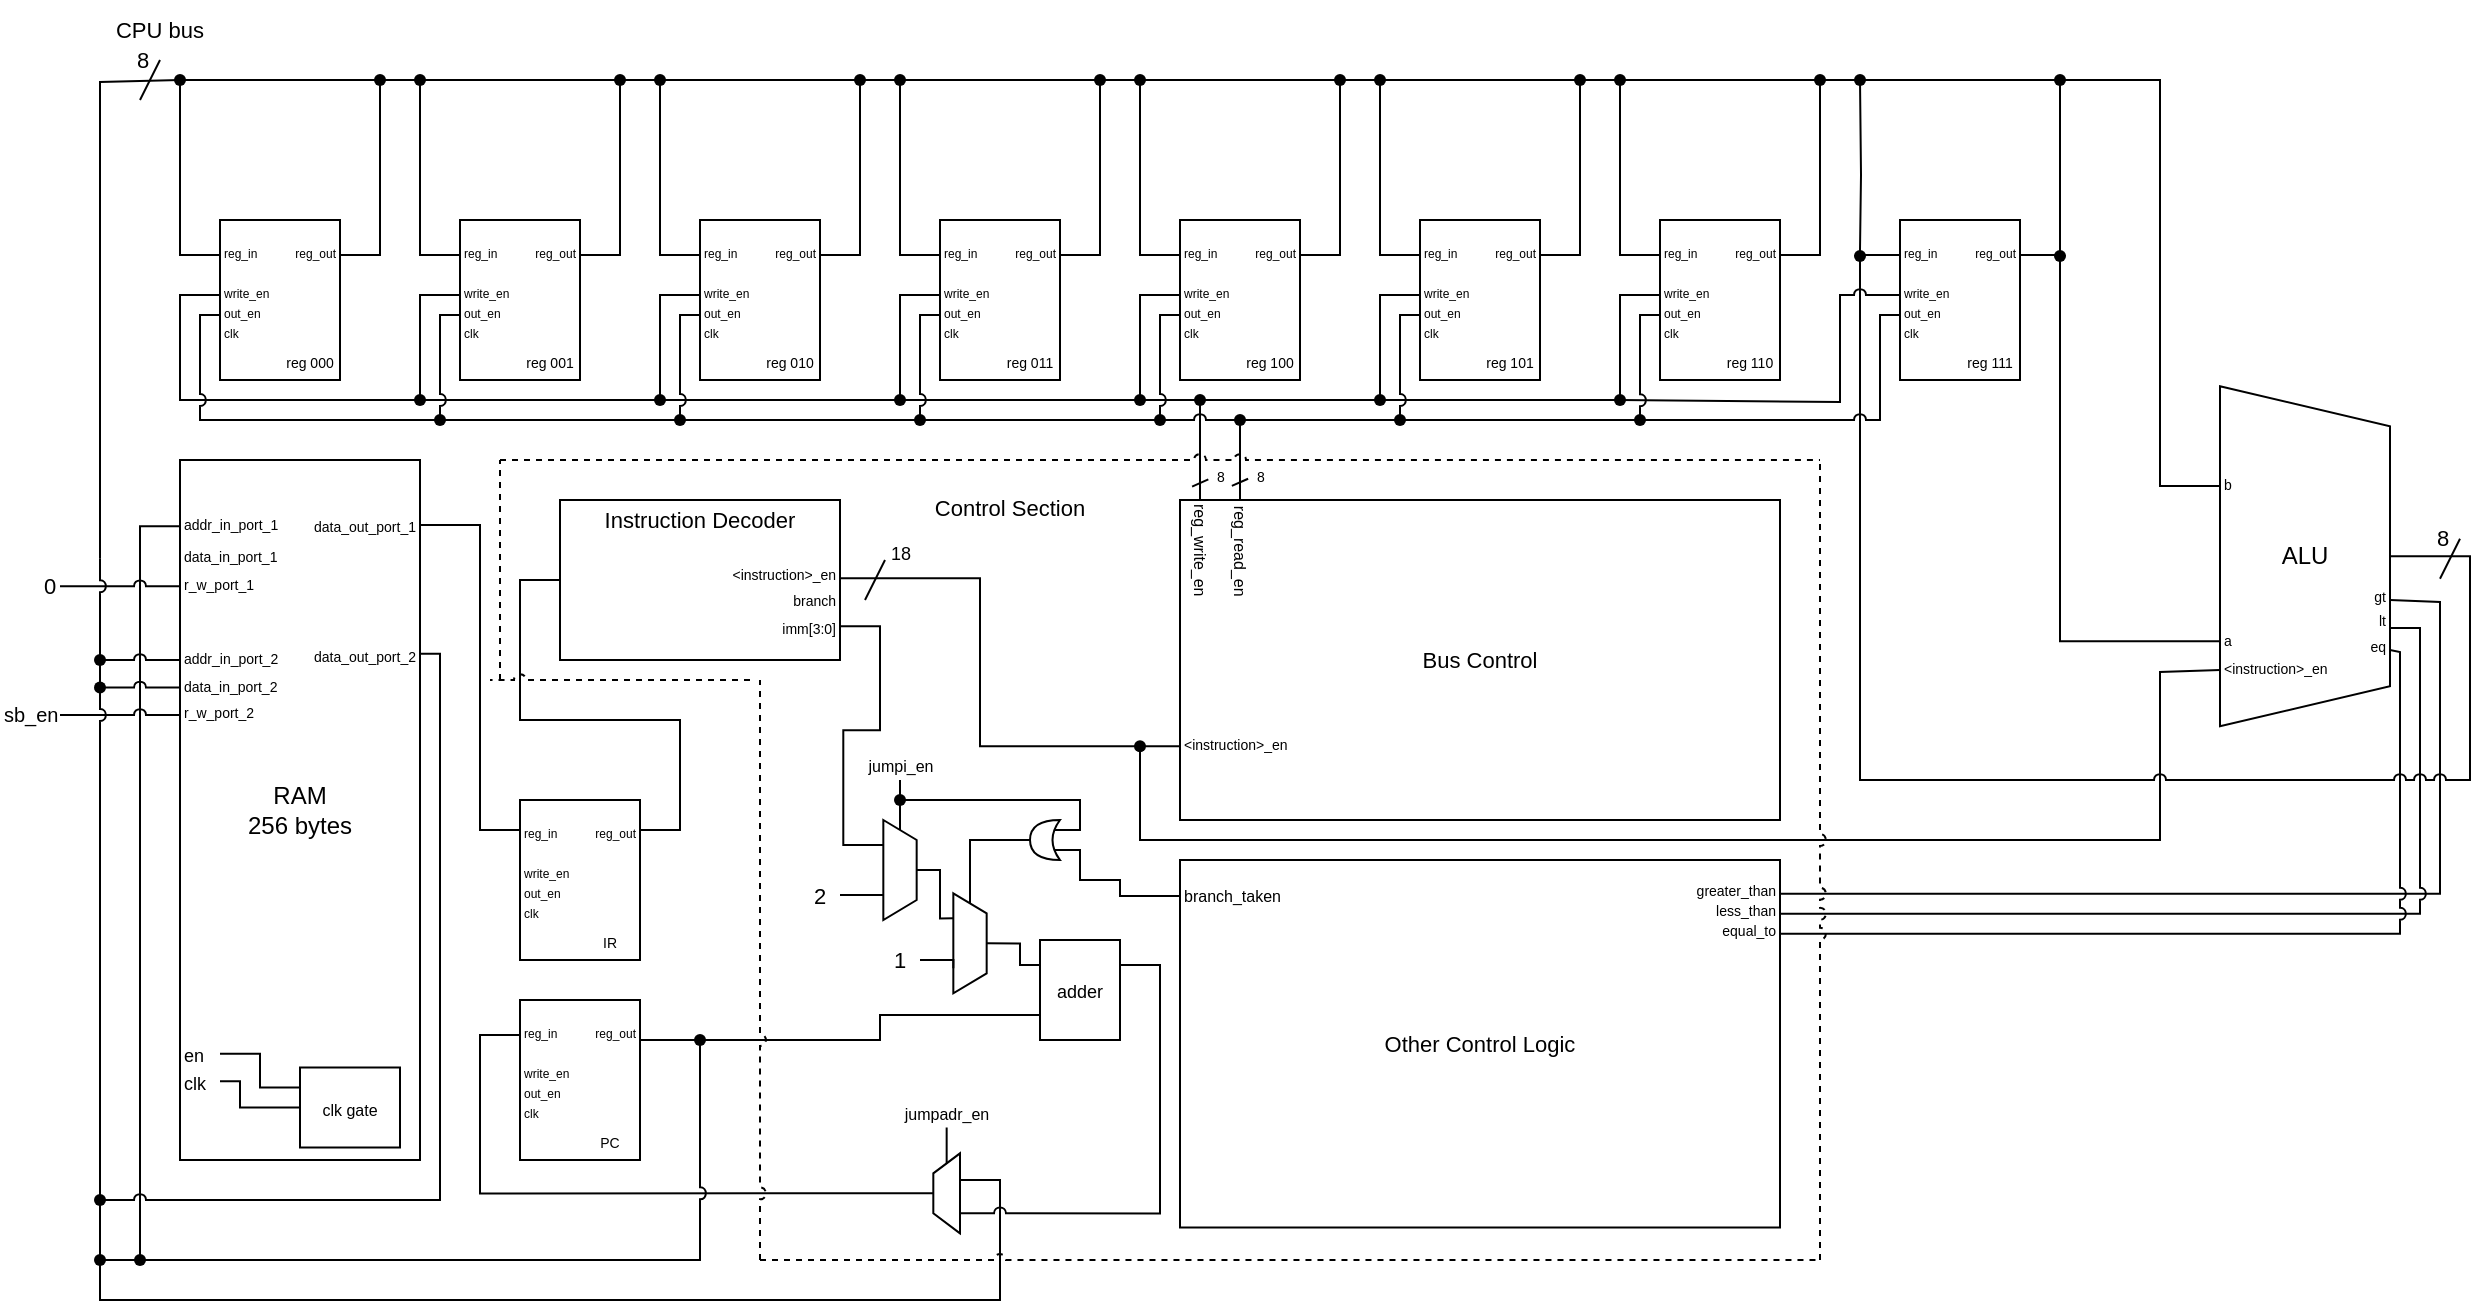 <mxfile version="21.6.5" type="device">
  <diagram name="Page-1" id="C5f-q9KIwTnNEgcXSA0X">
    <mxGraphModel dx="539" dy="357" grid="1" gridSize="10" guides="1" tooltips="1" connect="1" arrows="1" fold="1" page="1" pageScale="1" pageWidth="2200" pageHeight="1400" math="0" shadow="0">
      <root>
        <mxCell id="0" />
        <mxCell id="1" parent="0" />
        <mxCell id="hdAm_U4ZvtJkM7ybA8hB-7" style="edgeStyle=orthogonalEdgeStyle;shape=connector;rounded=0;jumpStyle=arc;orthogonalLoop=1;jettySize=auto;html=1;exitX=0;exitY=0.5;exitDx=0;exitDy=0;entryX=0.631;entryY=0.759;entryDx=0;entryDy=0;entryPerimeter=0;labelBackgroundColor=default;strokeColor=default;fontFamily=Helvetica;fontSize=11;fontColor=default;endArrow=none;" edge="1" parent="1" source="hdAm_U4ZvtJkM7ybA8hB-4" target="hdAm_U4ZvtJkM7ybA8hB-1">
          <mxGeometry relative="1" as="geometry">
            <Array as="points">
              <mxPoint x="1190" y="466" />
              <mxPoint x="1190" y="550" />
              <mxPoint x="680" y="550" />
            </Array>
          </mxGeometry>
        </mxCell>
        <mxCell id="pn1axEp1Zz7bbhyXCy7V-46" style="edgeStyle=orthogonalEdgeStyle;shape=connector;rounded=0;jumpStyle=arc;orthogonalLoop=1;jettySize=auto;html=1;exitX=0;exitY=0.5;exitDx=0;exitDy=0;entryX=0.5;entryY=0.69;entryDx=0;entryDy=0;entryPerimeter=0;labelBackgroundColor=default;strokeColor=default;fontFamily=Helvetica;fontSize=11;fontColor=default;endArrow=none;" parent="1" source="pn1axEp1Zz7bbhyXCy7V-39" target="pn1axEp1Zz7bbhyXCy7V-44" edge="1">
          <mxGeometry relative="1" as="geometry" />
        </mxCell>
        <mxCell id="pn1axEp1Zz7bbhyXCy7V-108" style="edgeStyle=orthogonalEdgeStyle;shape=connector;rounded=0;jumpStyle=arc;orthogonalLoop=1;jettySize=auto;html=1;exitX=1;exitY=0.75;exitDx=0;exitDy=0;entryX=1;entryY=0.75;entryDx=0;entryDy=0;labelBackgroundColor=default;strokeColor=default;fontFamily=Helvetica;fontSize=11;fontColor=default;endArrow=none;" parent="1" source="AD1-2I_FPRvKC91VBRbE-305" target="pn1axEp1Zz7bbhyXCy7V-104" edge="1">
          <mxGeometry relative="1" as="geometry">
            <Array as="points">
              <mxPoint x="1330" y="431" />
              <mxPoint x="1330" y="577" />
            </Array>
          </mxGeometry>
        </mxCell>
        <mxCell id="pn1axEp1Zz7bbhyXCy7V-109" style="edgeStyle=orthogonalEdgeStyle;shape=connector;rounded=0;jumpStyle=arc;orthogonalLoop=1;jettySize=auto;html=1;exitX=1;exitY=0.75;exitDx=0;exitDy=0;entryX=1;entryY=0.75;entryDx=0;entryDy=0;labelBackgroundColor=default;strokeColor=default;fontFamily=Helvetica;fontSize=11;fontColor=default;endArrow=none;" parent="1" source="AD1-2I_FPRvKC91VBRbE-306" target="pn1axEp1Zz7bbhyXCy7V-105" edge="1">
          <mxGeometry relative="1" as="geometry">
            <Array as="points">
              <mxPoint x="1320" y="444" />
              <mxPoint x="1320" y="587" />
            </Array>
          </mxGeometry>
        </mxCell>
        <mxCell id="pn1axEp1Zz7bbhyXCy7V-110" style="edgeStyle=orthogonalEdgeStyle;shape=connector;rounded=0;jumpStyle=arc;orthogonalLoop=1;jettySize=auto;html=1;exitX=1;exitY=0.75;exitDx=0;exitDy=0;entryX=1;entryY=0.75;entryDx=0;entryDy=0;labelBackgroundColor=default;strokeColor=default;fontFamily=Helvetica;fontSize=11;fontColor=default;endArrow=none;" parent="1" source="AD1-2I_FPRvKC91VBRbE-307" target="pn1axEp1Zz7bbhyXCy7V-106" edge="1">
          <mxGeometry relative="1" as="geometry">
            <Array as="points">
              <mxPoint x="1310" y="456" />
              <mxPoint x="1310" y="597" />
            </Array>
          </mxGeometry>
        </mxCell>
        <mxCell id="pn1axEp1Zz7bbhyXCy7V-45" style="edgeStyle=orthogonalEdgeStyle;shape=connector;rounded=0;jumpStyle=arc;orthogonalLoop=1;jettySize=auto;html=1;exitX=0;exitY=0.5;exitDx=0;exitDy=0;entryX=0.62;entryY=0.69;entryDx=0;entryDy=0;entryPerimeter=0;labelBackgroundColor=default;strokeColor=default;fontFamily=Helvetica;fontSize=11;fontColor=default;endArrow=none;" parent="1" source="pn1axEp1Zz7bbhyXCy7V-40" target="pn1axEp1Zz7bbhyXCy7V-43" edge="1">
          <mxGeometry relative="1" as="geometry" />
        </mxCell>
        <mxCell id="pn1axEp1Zz7bbhyXCy7V-26" style="edgeStyle=orthogonalEdgeStyle;shape=connector;rounded=0;jumpStyle=arc;orthogonalLoop=1;jettySize=auto;html=1;exitX=0.5;exitY=0;exitDx=0;exitDy=0;entryX=0;entryY=0.75;entryDx=0;entryDy=0;labelBackgroundColor=default;strokeColor=default;fontFamily=Helvetica;fontSize=11;fontColor=default;endArrow=none;" parent="1" source="pn1axEp1Zz7bbhyXCy7V-18" target="AD1-2I_FPRvKC91VBRbE-112" edge="1">
          <mxGeometry relative="1" as="geometry" />
        </mxCell>
        <mxCell id="pn1axEp1Zz7bbhyXCy7V-23" style="edgeStyle=orthogonalEdgeStyle;shape=connector;rounded=0;jumpStyle=arc;orthogonalLoop=1;jettySize=auto;html=1;exitX=0.75;exitY=1;exitDx=0;exitDy=0;labelBackgroundColor=default;strokeColor=default;fontFamily=Helvetica;fontSize=11;fontColor=default;endArrow=none;" parent="1" source="pn1axEp1Zz7bbhyXCy7V-18" target="pn1axEp1Zz7bbhyXCy7V-21" edge="1">
          <mxGeometry relative="1" as="geometry">
            <Array as="points">
              <mxPoint x="590" y="720" />
              <mxPoint x="610" y="720" />
              <mxPoint x="610" y="780" />
              <mxPoint x="160" y="780" />
            </Array>
          </mxGeometry>
        </mxCell>
        <mxCell id="AD1-2I_FPRvKC91VBRbE-1" value="RAM&lt;br&gt;256 bytes" style="rounded=0;whiteSpace=wrap;html=1;" parent="1" vertex="1">
          <mxGeometry x="200" y="360" width="120" height="350" as="geometry" />
        </mxCell>
        <mxCell id="AD1-2I_FPRvKC91VBRbE-19" value="" style="group;align=right;" parent="1" vertex="1" connectable="0">
          <mxGeometry x="220" y="240" width="60" height="80" as="geometry" />
        </mxCell>
        <mxCell id="AD1-2I_FPRvKC91VBRbE-4" value="" style="rounded=0;whiteSpace=wrap;html=1;" parent="AD1-2I_FPRvKC91VBRbE-19" vertex="1">
          <mxGeometry width="60" height="80" as="geometry" />
        </mxCell>
        <mxCell id="AD1-2I_FPRvKC91VBRbE-6" value="&lt;font style=&quot;font-size: 7px;&quot;&gt;reg 000&lt;/font&gt;" style="text;html=1;strokeColor=none;fillColor=none;align=center;verticalAlign=middle;whiteSpace=wrap;rounded=0;" parent="AD1-2I_FPRvKC91VBRbE-19" vertex="1">
          <mxGeometry x="30" y="60" width="30" height="20" as="geometry" />
        </mxCell>
        <mxCell id="AD1-2I_FPRvKC91VBRbE-95" value="&lt;font style=&quot;font-size: 6px;&quot;&gt;write_en&lt;/font&gt;" style="text;html=1;strokeColor=none;fillColor=none;align=left;verticalAlign=middle;whiteSpace=wrap;rounded=0;" parent="AD1-2I_FPRvKC91VBRbE-19" vertex="1">
          <mxGeometry y="30" width="30" height="10" as="geometry" />
        </mxCell>
        <mxCell id="AD1-2I_FPRvKC91VBRbE-96" value="&lt;font style=&quot;font-size: 6px;&quot;&gt;clk&lt;br&gt;&lt;/font&gt;" style="text;html=1;strokeColor=none;fillColor=none;align=left;verticalAlign=middle;whiteSpace=wrap;rounded=0;" parent="AD1-2I_FPRvKC91VBRbE-19" vertex="1">
          <mxGeometry y="50" width="30" height="10" as="geometry" />
        </mxCell>
        <mxCell id="AD1-2I_FPRvKC91VBRbE-97" value="&lt;font style=&quot;font-size: 6px;&quot;&gt;out_en&lt;br&gt;&lt;/font&gt;" style="text;html=1;strokeColor=none;fillColor=none;align=left;verticalAlign=middle;whiteSpace=wrap;rounded=0;" parent="AD1-2I_FPRvKC91VBRbE-19" vertex="1">
          <mxGeometry y="40" width="30" height="10" as="geometry" />
        </mxCell>
        <mxCell id="AD1-2I_FPRvKC91VBRbE-104" value="&lt;span style=&quot;font-size: 6px;&quot;&gt;reg_in&lt;/span&gt;" style="text;html=1;strokeColor=none;fillColor=none;align=left;verticalAlign=middle;whiteSpace=wrap;rounded=0;" parent="AD1-2I_FPRvKC91VBRbE-19" vertex="1">
          <mxGeometry y="10" width="30" height="10" as="geometry" />
        </mxCell>
        <mxCell id="AD1-2I_FPRvKC91VBRbE-105" value="&lt;span style=&quot;font-size: 6px;&quot;&gt;reg_out&lt;/span&gt;" style="text;html=1;strokeColor=none;fillColor=none;align=right;verticalAlign=middle;whiteSpace=wrap;rounded=0;" parent="AD1-2I_FPRvKC91VBRbE-19" vertex="1">
          <mxGeometry x="30" y="10" width="30" height="10" as="geometry" />
        </mxCell>
        <mxCell id="AD1-2I_FPRvKC91VBRbE-50" value="" style="group;align=right;" parent="1" vertex="1" connectable="0">
          <mxGeometry x="1220" y="323.13" width="85" height="170" as="geometry" />
        </mxCell>
        <mxCell id="AD1-2I_FPRvKC91VBRbE-2" value="" style="shape=trapezoid;perimeter=trapezoidPerimeter;whiteSpace=wrap;html=1;fixedSize=1;rotation=90;" parent="AD1-2I_FPRvKC91VBRbE-50" vertex="1">
          <mxGeometry x="-42.5" y="42.5" width="170" height="85" as="geometry" />
        </mxCell>
        <mxCell id="AD1-2I_FPRvKC91VBRbE-3" value="ALU&lt;br&gt;" style="text;html=1;strokeColor=none;fillColor=none;align=center;verticalAlign=middle;whiteSpace=wrap;rounded=0;" parent="AD1-2I_FPRvKC91VBRbE-50" vertex="1">
          <mxGeometry y="63.75" width="85" height="42.5" as="geometry" />
        </mxCell>
        <mxCell id="AD1-2I_FPRvKC91VBRbE-305" value="&lt;span style=&quot;font-size: 7px;&quot;&gt;gt&lt;/span&gt;" style="text;html=1;strokeColor=none;fillColor=none;align=right;verticalAlign=middle;whiteSpace=wrap;rounded=0;fontSize=11;fontFamily=Helvetica;fontColor=default;" parent="AD1-2I_FPRvKC91VBRbE-50" vertex="1">
          <mxGeometry x="60" y="97.5" width="25" height="12.5" as="geometry" />
        </mxCell>
        <mxCell id="AD1-2I_FPRvKC91VBRbE-306" value="&lt;span style=&quot;font-size: 7px;&quot;&gt;lt&lt;/span&gt;" style="text;html=1;strokeColor=none;fillColor=none;align=right;verticalAlign=middle;whiteSpace=wrap;rounded=0;fontSize=11;fontFamily=Helvetica;fontColor=default;" parent="AD1-2I_FPRvKC91VBRbE-50" vertex="1">
          <mxGeometry x="60" y="110" width="25" height="12.5" as="geometry" />
        </mxCell>
        <mxCell id="AD1-2I_FPRvKC91VBRbE-307" value="&lt;span style=&quot;font-size: 7px;&quot;&gt;eq&lt;/span&gt;" style="text;html=1;strokeColor=none;fillColor=none;align=right;verticalAlign=middle;whiteSpace=wrap;rounded=0;fontSize=11;fontFamily=Helvetica;fontColor=default;" parent="AD1-2I_FPRvKC91VBRbE-50" vertex="1">
          <mxGeometry x="60" y="122.5" width="25" height="12.5" as="geometry" />
        </mxCell>
        <mxCell id="hdAm_U4ZvtJkM7ybA8hB-4" value="&amp;lt;instruction&amp;gt;_en" style="text;html=1;strokeColor=none;fillColor=none;align=left;verticalAlign=middle;whiteSpace=wrap;rounded=0;fontSize=7;fontFamily=Helvetica;fontColor=default;" vertex="1" parent="AD1-2I_FPRvKC91VBRbE-50">
          <mxGeometry y="135" width="60" height="13.75" as="geometry" />
        </mxCell>
        <mxCell id="hdAm_U4ZvtJkM7ybA8hB-8" value="a" style="text;html=1;strokeColor=none;fillColor=none;align=left;verticalAlign=middle;whiteSpace=wrap;rounded=0;fontSize=7;fontFamily=Helvetica;fontColor=default;" vertex="1" parent="AD1-2I_FPRvKC91VBRbE-50">
          <mxGeometry y="121.25" width="10" height="13.75" as="geometry" />
        </mxCell>
        <mxCell id="hdAm_U4ZvtJkM7ybA8hB-17" value="b" style="text;html=1;strokeColor=none;fillColor=none;align=left;verticalAlign=middle;whiteSpace=wrap;rounded=0;fontSize=7;fontFamily=Helvetica;fontColor=default;" vertex="1" parent="AD1-2I_FPRvKC91VBRbE-50">
          <mxGeometry y="42.5" width="10" height="13.75" as="geometry" />
        </mxCell>
        <mxCell id="AD1-2I_FPRvKC91VBRbE-106" value="" style="group;align=right;" parent="1" vertex="1" connectable="0">
          <mxGeometry x="370" y="630" width="60" height="80" as="geometry" />
        </mxCell>
        <mxCell id="AD1-2I_FPRvKC91VBRbE-107" value="" style="rounded=0;whiteSpace=wrap;html=1;" parent="AD1-2I_FPRvKC91VBRbE-106" vertex="1">
          <mxGeometry width="60" height="80" as="geometry" />
        </mxCell>
        <mxCell id="AD1-2I_FPRvKC91VBRbE-108" value="&lt;font style=&quot;font-size: 7px;&quot;&gt;PC&lt;/font&gt;" style="text;html=1;strokeColor=none;fillColor=none;align=center;verticalAlign=middle;whiteSpace=wrap;rounded=0;" parent="AD1-2I_FPRvKC91VBRbE-106" vertex="1">
          <mxGeometry x="30" y="60" width="30" height="20" as="geometry" />
        </mxCell>
        <mxCell id="AD1-2I_FPRvKC91VBRbE-109" value="&lt;font style=&quot;font-size: 6px;&quot;&gt;write_en&lt;/font&gt;" style="text;html=1;strokeColor=none;fillColor=none;align=left;verticalAlign=middle;whiteSpace=wrap;rounded=0;" parent="AD1-2I_FPRvKC91VBRbE-106" vertex="1">
          <mxGeometry y="30" width="30" height="10" as="geometry" />
        </mxCell>
        <mxCell id="AD1-2I_FPRvKC91VBRbE-110" value="&lt;font style=&quot;font-size: 6px;&quot;&gt;clk&lt;br&gt;&lt;/font&gt;" style="text;html=1;strokeColor=none;fillColor=none;align=left;verticalAlign=middle;whiteSpace=wrap;rounded=0;" parent="AD1-2I_FPRvKC91VBRbE-106" vertex="1">
          <mxGeometry y="50" width="30" height="10" as="geometry" />
        </mxCell>
        <mxCell id="AD1-2I_FPRvKC91VBRbE-111" value="&lt;font style=&quot;font-size: 6px;&quot;&gt;out_en&lt;br&gt;&lt;/font&gt;" style="text;html=1;strokeColor=none;fillColor=none;align=left;verticalAlign=middle;whiteSpace=wrap;rounded=0;" parent="AD1-2I_FPRvKC91VBRbE-106" vertex="1">
          <mxGeometry y="40" width="30" height="10" as="geometry" />
        </mxCell>
        <mxCell id="AD1-2I_FPRvKC91VBRbE-112" value="&lt;span style=&quot;font-size: 6px;&quot;&gt;reg_in&lt;/span&gt;" style="text;html=1;strokeColor=none;fillColor=none;align=left;verticalAlign=middle;whiteSpace=wrap;rounded=0;" parent="AD1-2I_FPRvKC91VBRbE-106" vertex="1">
          <mxGeometry y="10" width="30" height="10" as="geometry" />
        </mxCell>
        <mxCell id="AD1-2I_FPRvKC91VBRbE-113" value="&lt;span style=&quot;font-size: 6px;&quot;&gt;reg_out&lt;/span&gt;" style="text;html=1;strokeColor=none;fillColor=none;align=right;verticalAlign=middle;whiteSpace=wrap;rounded=0;" parent="AD1-2I_FPRvKC91VBRbE-106" vertex="1">
          <mxGeometry x="30" y="10" width="30" height="10" as="geometry" />
        </mxCell>
        <mxCell id="AD1-2I_FPRvKC91VBRbE-114" value="" style="group;align=right;" parent="1" vertex="1" connectable="0">
          <mxGeometry x="370" y="530" width="60" height="80" as="geometry" />
        </mxCell>
        <mxCell id="AD1-2I_FPRvKC91VBRbE-115" value="" style="rounded=0;whiteSpace=wrap;html=1;" parent="AD1-2I_FPRvKC91VBRbE-114" vertex="1">
          <mxGeometry width="60" height="80" as="geometry" />
        </mxCell>
        <mxCell id="AD1-2I_FPRvKC91VBRbE-116" value="&lt;font style=&quot;font-size: 7px;&quot;&gt;IR&lt;/font&gt;" style="text;html=1;strokeColor=none;fillColor=none;align=center;verticalAlign=middle;whiteSpace=wrap;rounded=0;" parent="AD1-2I_FPRvKC91VBRbE-114" vertex="1">
          <mxGeometry x="30" y="60" width="30" height="20" as="geometry" />
        </mxCell>
        <mxCell id="AD1-2I_FPRvKC91VBRbE-117" value="&lt;font style=&quot;font-size: 6px;&quot;&gt;write_en&lt;/font&gt;" style="text;html=1;strokeColor=none;fillColor=none;align=left;verticalAlign=middle;whiteSpace=wrap;rounded=0;" parent="AD1-2I_FPRvKC91VBRbE-114" vertex="1">
          <mxGeometry y="30" width="30" height="10" as="geometry" />
        </mxCell>
        <mxCell id="AD1-2I_FPRvKC91VBRbE-118" value="&lt;font style=&quot;font-size: 6px;&quot;&gt;clk&lt;br&gt;&lt;/font&gt;" style="text;html=1;strokeColor=none;fillColor=none;align=left;verticalAlign=middle;whiteSpace=wrap;rounded=0;" parent="AD1-2I_FPRvKC91VBRbE-114" vertex="1">
          <mxGeometry y="50" width="30" height="10" as="geometry" />
        </mxCell>
        <mxCell id="AD1-2I_FPRvKC91VBRbE-119" value="&lt;font style=&quot;font-size: 6px;&quot;&gt;out_en&lt;br&gt;&lt;/font&gt;" style="text;html=1;strokeColor=none;fillColor=none;align=left;verticalAlign=middle;whiteSpace=wrap;rounded=0;" parent="AD1-2I_FPRvKC91VBRbE-114" vertex="1">
          <mxGeometry y="40" width="30" height="10" as="geometry" />
        </mxCell>
        <mxCell id="AD1-2I_FPRvKC91VBRbE-120" value="&lt;span style=&quot;font-size: 6px;&quot;&gt;reg_in&lt;/span&gt;" style="text;html=1;strokeColor=none;fillColor=none;align=left;verticalAlign=middle;whiteSpace=wrap;rounded=0;" parent="AD1-2I_FPRvKC91VBRbE-114" vertex="1">
          <mxGeometry y="10" width="30" height="10" as="geometry" />
        </mxCell>
        <mxCell id="AD1-2I_FPRvKC91VBRbE-121" value="&lt;span style=&quot;font-size: 6px;&quot;&gt;reg_out&lt;/span&gt;" style="text;html=1;strokeColor=none;fillColor=none;align=right;verticalAlign=middle;whiteSpace=wrap;rounded=0;" parent="AD1-2I_FPRvKC91VBRbE-114" vertex="1">
          <mxGeometry x="30" y="10" width="30" height="10" as="geometry" />
        </mxCell>
        <mxCell id="AD1-2I_FPRvKC91VBRbE-122" value="" style="group;align=right;" parent="1" vertex="1" connectable="0">
          <mxGeometry x="340" y="240" width="60" height="80" as="geometry" />
        </mxCell>
        <mxCell id="AD1-2I_FPRvKC91VBRbE-123" value="" style="rounded=0;whiteSpace=wrap;html=1;" parent="AD1-2I_FPRvKC91VBRbE-122" vertex="1">
          <mxGeometry width="60" height="80" as="geometry" />
        </mxCell>
        <mxCell id="AD1-2I_FPRvKC91VBRbE-124" value="&lt;font style=&quot;font-size: 7px;&quot;&gt;reg 001&lt;/font&gt;" style="text;html=1;strokeColor=none;fillColor=none;align=center;verticalAlign=middle;whiteSpace=wrap;rounded=0;" parent="AD1-2I_FPRvKC91VBRbE-122" vertex="1">
          <mxGeometry x="30" y="60" width="30" height="20" as="geometry" />
        </mxCell>
        <mxCell id="AD1-2I_FPRvKC91VBRbE-125" value="&lt;font style=&quot;font-size: 6px;&quot;&gt;write_en&lt;/font&gt;" style="text;html=1;strokeColor=none;fillColor=none;align=left;verticalAlign=middle;whiteSpace=wrap;rounded=0;" parent="AD1-2I_FPRvKC91VBRbE-122" vertex="1">
          <mxGeometry y="30" width="30" height="10" as="geometry" />
        </mxCell>
        <mxCell id="AD1-2I_FPRvKC91VBRbE-126" value="&lt;font style=&quot;font-size: 6px;&quot;&gt;clk&lt;br&gt;&lt;/font&gt;" style="text;html=1;strokeColor=none;fillColor=none;align=left;verticalAlign=middle;whiteSpace=wrap;rounded=0;" parent="AD1-2I_FPRvKC91VBRbE-122" vertex="1">
          <mxGeometry y="50" width="30" height="10" as="geometry" />
        </mxCell>
        <mxCell id="AD1-2I_FPRvKC91VBRbE-127" value="&lt;font style=&quot;font-size: 6px;&quot;&gt;out_en&lt;br&gt;&lt;/font&gt;" style="text;html=1;strokeColor=none;fillColor=none;align=left;verticalAlign=middle;whiteSpace=wrap;rounded=0;" parent="AD1-2I_FPRvKC91VBRbE-122" vertex="1">
          <mxGeometry y="40" width="30" height="10" as="geometry" />
        </mxCell>
        <mxCell id="AD1-2I_FPRvKC91VBRbE-129" value="&lt;span style=&quot;font-size: 6px;&quot;&gt;reg_out&lt;/span&gt;" style="text;html=1;strokeColor=none;fillColor=none;align=right;verticalAlign=middle;whiteSpace=wrap;rounded=0;" parent="AD1-2I_FPRvKC91VBRbE-122" vertex="1">
          <mxGeometry x="30" y="10" width="30" height="10" as="geometry" />
        </mxCell>
        <mxCell id="AD1-2I_FPRvKC91VBRbE-128" value="&lt;span style=&quot;font-size: 6px;&quot;&gt;reg_in&lt;/span&gt;" style="text;html=1;strokeColor=none;fillColor=none;align=left;verticalAlign=middle;whiteSpace=wrap;rounded=0;" parent="AD1-2I_FPRvKC91VBRbE-122" vertex="1">
          <mxGeometry y="10" width="30" height="10" as="geometry" />
        </mxCell>
        <mxCell id="AD1-2I_FPRvKC91VBRbE-130" value="" style="group;align=right;" parent="1" vertex="1" connectable="0">
          <mxGeometry x="460" y="240" width="60" height="80" as="geometry" />
        </mxCell>
        <mxCell id="AD1-2I_FPRvKC91VBRbE-131" value="" style="rounded=0;whiteSpace=wrap;html=1;" parent="AD1-2I_FPRvKC91VBRbE-130" vertex="1">
          <mxGeometry width="60" height="80" as="geometry" />
        </mxCell>
        <mxCell id="AD1-2I_FPRvKC91VBRbE-132" value="&lt;font style=&quot;font-size: 7px;&quot;&gt;reg 010&lt;/font&gt;" style="text;html=1;strokeColor=none;fillColor=none;align=center;verticalAlign=middle;whiteSpace=wrap;rounded=0;" parent="AD1-2I_FPRvKC91VBRbE-130" vertex="1">
          <mxGeometry x="30" y="60" width="30" height="20" as="geometry" />
        </mxCell>
        <mxCell id="AD1-2I_FPRvKC91VBRbE-133" value="&lt;font style=&quot;font-size: 6px;&quot;&gt;write_en&lt;/font&gt;" style="text;html=1;strokeColor=none;fillColor=none;align=left;verticalAlign=middle;whiteSpace=wrap;rounded=0;" parent="AD1-2I_FPRvKC91VBRbE-130" vertex="1">
          <mxGeometry y="30" width="30" height="10" as="geometry" />
        </mxCell>
        <mxCell id="AD1-2I_FPRvKC91VBRbE-134" value="&lt;font style=&quot;font-size: 6px;&quot;&gt;clk&lt;br&gt;&lt;/font&gt;" style="text;html=1;strokeColor=none;fillColor=none;align=left;verticalAlign=middle;whiteSpace=wrap;rounded=0;" parent="AD1-2I_FPRvKC91VBRbE-130" vertex="1">
          <mxGeometry y="50" width="30" height="10" as="geometry" />
        </mxCell>
        <mxCell id="AD1-2I_FPRvKC91VBRbE-135" value="&lt;font style=&quot;font-size: 6px;&quot;&gt;out_en&lt;br&gt;&lt;/font&gt;" style="text;html=1;strokeColor=none;fillColor=none;align=left;verticalAlign=middle;whiteSpace=wrap;rounded=0;" parent="AD1-2I_FPRvKC91VBRbE-130" vertex="1">
          <mxGeometry y="40" width="30" height="10" as="geometry" />
        </mxCell>
        <mxCell id="AD1-2I_FPRvKC91VBRbE-136" value="&lt;span style=&quot;font-size: 6px;&quot;&gt;reg_in&lt;/span&gt;" style="text;html=1;strokeColor=none;fillColor=none;align=left;verticalAlign=middle;whiteSpace=wrap;rounded=0;" parent="AD1-2I_FPRvKC91VBRbE-130" vertex="1">
          <mxGeometry y="10" width="30" height="10" as="geometry" />
        </mxCell>
        <mxCell id="AD1-2I_FPRvKC91VBRbE-137" value="&lt;span style=&quot;font-size: 6px;&quot;&gt;reg_out&lt;/span&gt;" style="text;html=1;strokeColor=none;fillColor=none;align=right;verticalAlign=middle;whiteSpace=wrap;rounded=0;" parent="AD1-2I_FPRvKC91VBRbE-130" vertex="1">
          <mxGeometry x="30" y="10" width="30" height="10" as="geometry" />
        </mxCell>
        <mxCell id="AD1-2I_FPRvKC91VBRbE-146" value="" style="group;align=right;" parent="1" vertex="1" connectable="0">
          <mxGeometry x="700" y="240" width="60" height="80" as="geometry" />
        </mxCell>
        <mxCell id="AD1-2I_FPRvKC91VBRbE-147" value="" style="rounded=0;whiteSpace=wrap;html=1;" parent="AD1-2I_FPRvKC91VBRbE-146" vertex="1">
          <mxGeometry width="60" height="80" as="geometry" />
        </mxCell>
        <mxCell id="AD1-2I_FPRvKC91VBRbE-148" value="&lt;font style=&quot;font-size: 7px;&quot;&gt;reg 100&lt;/font&gt;" style="text;html=1;strokeColor=none;fillColor=none;align=center;verticalAlign=middle;whiteSpace=wrap;rounded=0;" parent="AD1-2I_FPRvKC91VBRbE-146" vertex="1">
          <mxGeometry x="30" y="60" width="30" height="20" as="geometry" />
        </mxCell>
        <mxCell id="AD1-2I_FPRvKC91VBRbE-149" value="&lt;font style=&quot;font-size: 6px;&quot;&gt;write_en&lt;/font&gt;" style="text;html=1;strokeColor=none;fillColor=none;align=left;verticalAlign=middle;whiteSpace=wrap;rounded=0;" parent="AD1-2I_FPRvKC91VBRbE-146" vertex="1">
          <mxGeometry y="30" width="30" height="10" as="geometry" />
        </mxCell>
        <mxCell id="AD1-2I_FPRvKC91VBRbE-150" value="&lt;font style=&quot;font-size: 6px;&quot;&gt;clk&lt;br&gt;&lt;/font&gt;" style="text;html=1;strokeColor=none;fillColor=none;align=left;verticalAlign=middle;whiteSpace=wrap;rounded=0;" parent="AD1-2I_FPRvKC91VBRbE-146" vertex="1">
          <mxGeometry y="50" width="30" height="10" as="geometry" />
        </mxCell>
        <mxCell id="AD1-2I_FPRvKC91VBRbE-151" value="&lt;font style=&quot;font-size: 6px;&quot;&gt;out_en&lt;br&gt;&lt;/font&gt;" style="text;html=1;strokeColor=none;fillColor=none;align=left;verticalAlign=middle;whiteSpace=wrap;rounded=0;" parent="AD1-2I_FPRvKC91VBRbE-146" vertex="1">
          <mxGeometry y="40" width="30" height="10" as="geometry" />
        </mxCell>
        <mxCell id="AD1-2I_FPRvKC91VBRbE-152" value="&lt;span style=&quot;font-size: 6px;&quot;&gt;reg_in&lt;/span&gt;" style="text;html=1;strokeColor=none;fillColor=none;align=left;verticalAlign=middle;whiteSpace=wrap;rounded=0;" parent="AD1-2I_FPRvKC91VBRbE-146" vertex="1">
          <mxGeometry y="10" width="30" height="10" as="geometry" />
        </mxCell>
        <mxCell id="AD1-2I_FPRvKC91VBRbE-153" value="&lt;span style=&quot;font-size: 6px;&quot;&gt;reg_out&lt;/span&gt;" style="text;html=1;strokeColor=none;fillColor=none;align=right;verticalAlign=middle;whiteSpace=wrap;rounded=0;" parent="AD1-2I_FPRvKC91VBRbE-146" vertex="1">
          <mxGeometry x="30" y="10" width="30" height="10" as="geometry" />
        </mxCell>
        <mxCell id="AD1-2I_FPRvKC91VBRbE-138" value="" style="group;align=right;" parent="1" vertex="1" connectable="0">
          <mxGeometry x="580" y="240" width="60" height="80" as="geometry" />
        </mxCell>
        <mxCell id="AD1-2I_FPRvKC91VBRbE-139" value="" style="rounded=0;whiteSpace=wrap;html=1;" parent="AD1-2I_FPRvKC91VBRbE-138" vertex="1">
          <mxGeometry width="60" height="80" as="geometry" />
        </mxCell>
        <mxCell id="AD1-2I_FPRvKC91VBRbE-140" value="&lt;font style=&quot;font-size: 7px;&quot;&gt;reg 011&lt;/font&gt;" style="text;html=1;strokeColor=none;fillColor=none;align=center;verticalAlign=middle;whiteSpace=wrap;rounded=0;" parent="AD1-2I_FPRvKC91VBRbE-138" vertex="1">
          <mxGeometry x="30" y="60" width="30" height="20" as="geometry" />
        </mxCell>
        <mxCell id="AD1-2I_FPRvKC91VBRbE-141" value="&lt;font style=&quot;font-size: 6px;&quot;&gt;write_en&lt;/font&gt;" style="text;html=1;strokeColor=none;fillColor=none;align=left;verticalAlign=middle;whiteSpace=wrap;rounded=0;" parent="AD1-2I_FPRvKC91VBRbE-138" vertex="1">
          <mxGeometry y="30" width="30" height="10" as="geometry" />
        </mxCell>
        <mxCell id="AD1-2I_FPRvKC91VBRbE-142" value="&lt;font style=&quot;font-size: 6px;&quot;&gt;clk&lt;br&gt;&lt;/font&gt;" style="text;html=1;strokeColor=none;fillColor=none;align=left;verticalAlign=middle;whiteSpace=wrap;rounded=0;" parent="AD1-2I_FPRvKC91VBRbE-138" vertex="1">
          <mxGeometry y="50" width="30" height="10" as="geometry" />
        </mxCell>
        <mxCell id="AD1-2I_FPRvKC91VBRbE-143" value="&lt;font style=&quot;font-size: 6px;&quot;&gt;out_en&lt;br&gt;&lt;/font&gt;" style="text;html=1;strokeColor=none;fillColor=none;align=left;verticalAlign=middle;whiteSpace=wrap;rounded=0;" parent="AD1-2I_FPRvKC91VBRbE-138" vertex="1">
          <mxGeometry y="40" width="30" height="10" as="geometry" />
        </mxCell>
        <mxCell id="AD1-2I_FPRvKC91VBRbE-144" value="&lt;span style=&quot;font-size: 6px;&quot;&gt;reg_in&lt;/span&gt;" style="text;html=1;strokeColor=none;fillColor=none;align=left;verticalAlign=middle;whiteSpace=wrap;rounded=0;" parent="AD1-2I_FPRvKC91VBRbE-138" vertex="1">
          <mxGeometry y="10" width="30" height="10" as="geometry" />
        </mxCell>
        <mxCell id="AD1-2I_FPRvKC91VBRbE-145" value="&lt;span style=&quot;font-size: 6px;&quot;&gt;reg_out&lt;/span&gt;" style="text;html=1;strokeColor=none;fillColor=none;align=right;verticalAlign=middle;whiteSpace=wrap;rounded=0;" parent="AD1-2I_FPRvKC91VBRbE-138" vertex="1">
          <mxGeometry x="30" y="10" width="30" height="10" as="geometry" />
        </mxCell>
        <mxCell id="AD1-2I_FPRvKC91VBRbE-155" value="" style="group;align=right;" parent="1" vertex="1" connectable="0">
          <mxGeometry x="820" y="240" width="60" height="80" as="geometry" />
        </mxCell>
        <mxCell id="AD1-2I_FPRvKC91VBRbE-156" value="" style="rounded=0;whiteSpace=wrap;html=1;" parent="AD1-2I_FPRvKC91VBRbE-155" vertex="1">
          <mxGeometry width="60" height="80" as="geometry" />
        </mxCell>
        <mxCell id="AD1-2I_FPRvKC91VBRbE-157" value="&lt;font style=&quot;font-size: 7px;&quot;&gt;reg 101&lt;/font&gt;" style="text;html=1;strokeColor=none;fillColor=none;align=center;verticalAlign=middle;whiteSpace=wrap;rounded=0;" parent="AD1-2I_FPRvKC91VBRbE-155" vertex="1">
          <mxGeometry x="30" y="60" width="30" height="20" as="geometry" />
        </mxCell>
        <mxCell id="AD1-2I_FPRvKC91VBRbE-158" value="&lt;font style=&quot;font-size: 6px;&quot;&gt;write_en&lt;/font&gt;" style="text;html=1;strokeColor=none;fillColor=none;align=left;verticalAlign=middle;whiteSpace=wrap;rounded=0;" parent="AD1-2I_FPRvKC91VBRbE-155" vertex="1">
          <mxGeometry y="30" width="30" height="10" as="geometry" />
        </mxCell>
        <mxCell id="AD1-2I_FPRvKC91VBRbE-159" value="&lt;font style=&quot;font-size: 6px;&quot;&gt;clk&lt;br&gt;&lt;/font&gt;" style="text;html=1;strokeColor=none;fillColor=none;align=left;verticalAlign=middle;whiteSpace=wrap;rounded=0;" parent="AD1-2I_FPRvKC91VBRbE-155" vertex="1">
          <mxGeometry y="50" width="30" height="10" as="geometry" />
        </mxCell>
        <mxCell id="AD1-2I_FPRvKC91VBRbE-160" value="&lt;font style=&quot;font-size: 6px;&quot;&gt;out_en&lt;br&gt;&lt;/font&gt;" style="text;html=1;strokeColor=none;fillColor=none;align=left;verticalAlign=middle;whiteSpace=wrap;rounded=0;" parent="AD1-2I_FPRvKC91VBRbE-155" vertex="1">
          <mxGeometry y="40" width="30" height="10" as="geometry" />
        </mxCell>
        <mxCell id="AD1-2I_FPRvKC91VBRbE-161" value="&lt;span style=&quot;font-size: 6px;&quot;&gt;reg_in&lt;/span&gt;" style="text;html=1;strokeColor=none;fillColor=none;align=left;verticalAlign=middle;whiteSpace=wrap;rounded=0;" parent="AD1-2I_FPRvKC91VBRbE-155" vertex="1">
          <mxGeometry y="10" width="30" height="10" as="geometry" />
        </mxCell>
        <mxCell id="AD1-2I_FPRvKC91VBRbE-162" value="&lt;span style=&quot;font-size: 6px;&quot;&gt;reg_out&lt;/span&gt;" style="text;html=1;strokeColor=none;fillColor=none;align=right;verticalAlign=middle;whiteSpace=wrap;rounded=0;" parent="AD1-2I_FPRvKC91VBRbE-155" vertex="1">
          <mxGeometry x="30" y="10" width="30" height="10" as="geometry" />
        </mxCell>
        <mxCell id="AD1-2I_FPRvKC91VBRbE-163" value="" style="group;align=right;" parent="1" vertex="1" connectable="0">
          <mxGeometry x="940" y="240" width="60" height="80" as="geometry" />
        </mxCell>
        <mxCell id="AD1-2I_FPRvKC91VBRbE-164" value="" style="rounded=0;whiteSpace=wrap;html=1;" parent="AD1-2I_FPRvKC91VBRbE-163" vertex="1">
          <mxGeometry width="60" height="80" as="geometry" />
        </mxCell>
        <mxCell id="AD1-2I_FPRvKC91VBRbE-165" value="&lt;font style=&quot;font-size: 7px;&quot;&gt;reg 110&lt;br&gt;&lt;/font&gt;" style="text;html=1;strokeColor=none;fillColor=none;align=center;verticalAlign=middle;whiteSpace=wrap;rounded=0;" parent="AD1-2I_FPRvKC91VBRbE-163" vertex="1">
          <mxGeometry x="30" y="60" width="30" height="20" as="geometry" />
        </mxCell>
        <mxCell id="AD1-2I_FPRvKC91VBRbE-166" value="&lt;font style=&quot;font-size: 6px;&quot;&gt;write_en&lt;/font&gt;" style="text;html=1;strokeColor=none;fillColor=none;align=left;verticalAlign=middle;whiteSpace=wrap;rounded=0;" parent="AD1-2I_FPRvKC91VBRbE-163" vertex="1">
          <mxGeometry y="30" width="30" height="10" as="geometry" />
        </mxCell>
        <mxCell id="AD1-2I_FPRvKC91VBRbE-167" value="&lt;font style=&quot;font-size: 6px;&quot;&gt;clk&lt;br&gt;&lt;/font&gt;" style="text;html=1;strokeColor=none;fillColor=none;align=left;verticalAlign=middle;whiteSpace=wrap;rounded=0;" parent="AD1-2I_FPRvKC91VBRbE-163" vertex="1">
          <mxGeometry y="50" width="30" height="10" as="geometry" />
        </mxCell>
        <mxCell id="AD1-2I_FPRvKC91VBRbE-168" value="&lt;font style=&quot;font-size: 6px;&quot;&gt;out_en&lt;br&gt;&lt;/font&gt;" style="text;html=1;strokeColor=none;fillColor=none;align=left;verticalAlign=middle;whiteSpace=wrap;rounded=0;" parent="AD1-2I_FPRvKC91VBRbE-163" vertex="1">
          <mxGeometry y="40" width="30" height="10" as="geometry" />
        </mxCell>
        <mxCell id="AD1-2I_FPRvKC91VBRbE-169" value="&lt;span style=&quot;font-size: 6px;&quot;&gt;reg_in&lt;/span&gt;" style="text;html=1;strokeColor=none;fillColor=none;align=left;verticalAlign=middle;whiteSpace=wrap;rounded=0;" parent="AD1-2I_FPRvKC91VBRbE-163" vertex="1">
          <mxGeometry y="10" width="30" height="10" as="geometry" />
        </mxCell>
        <mxCell id="AD1-2I_FPRvKC91VBRbE-170" value="&lt;span style=&quot;font-size: 6px;&quot;&gt;reg_out&lt;/span&gt;" style="text;html=1;strokeColor=none;fillColor=none;align=right;verticalAlign=middle;whiteSpace=wrap;rounded=0;" parent="AD1-2I_FPRvKC91VBRbE-163" vertex="1">
          <mxGeometry x="30" y="10" width="30" height="10" as="geometry" />
        </mxCell>
        <mxCell id="AD1-2I_FPRvKC91VBRbE-171" value="" style="group;align=right;" parent="1" vertex="1" connectable="0">
          <mxGeometry x="1060" y="240" width="60" height="80" as="geometry" />
        </mxCell>
        <mxCell id="AD1-2I_FPRvKC91VBRbE-172" value="" style="rounded=0;whiteSpace=wrap;html=1;" parent="AD1-2I_FPRvKC91VBRbE-171" vertex="1">
          <mxGeometry width="60" height="80" as="geometry" />
        </mxCell>
        <mxCell id="AD1-2I_FPRvKC91VBRbE-173" value="&lt;font style=&quot;font-size: 7px;&quot;&gt;reg 111&lt;br&gt;&lt;/font&gt;" style="text;html=1;strokeColor=none;fillColor=none;align=center;verticalAlign=middle;whiteSpace=wrap;rounded=0;" parent="AD1-2I_FPRvKC91VBRbE-171" vertex="1">
          <mxGeometry x="30" y="60" width="30" height="20" as="geometry" />
        </mxCell>
        <mxCell id="AD1-2I_FPRvKC91VBRbE-174" value="&lt;font style=&quot;font-size: 6px;&quot;&gt;write_en&lt;/font&gt;" style="text;html=1;strokeColor=none;fillColor=none;align=left;verticalAlign=middle;whiteSpace=wrap;rounded=0;" parent="AD1-2I_FPRvKC91VBRbE-171" vertex="1">
          <mxGeometry y="30" width="30" height="10" as="geometry" />
        </mxCell>
        <mxCell id="AD1-2I_FPRvKC91VBRbE-175" value="&lt;font style=&quot;font-size: 6px;&quot;&gt;clk&lt;br&gt;&lt;/font&gt;" style="text;html=1;strokeColor=none;fillColor=none;align=left;verticalAlign=middle;whiteSpace=wrap;rounded=0;" parent="AD1-2I_FPRvKC91VBRbE-171" vertex="1">
          <mxGeometry y="50" width="30" height="10" as="geometry" />
        </mxCell>
        <mxCell id="AD1-2I_FPRvKC91VBRbE-176" value="&lt;font style=&quot;font-size: 6px;&quot;&gt;out_en&lt;br&gt;&lt;/font&gt;" style="text;html=1;strokeColor=none;fillColor=none;align=left;verticalAlign=middle;whiteSpace=wrap;rounded=0;" parent="AD1-2I_FPRvKC91VBRbE-171" vertex="1">
          <mxGeometry y="40" width="30" height="10" as="geometry" />
        </mxCell>
        <mxCell id="AD1-2I_FPRvKC91VBRbE-177" value="&lt;span style=&quot;font-size: 6px;&quot;&gt;reg_in&lt;/span&gt;" style="text;html=1;strokeColor=none;fillColor=none;align=left;verticalAlign=middle;whiteSpace=wrap;rounded=0;" parent="AD1-2I_FPRvKC91VBRbE-171" vertex="1">
          <mxGeometry y="10" width="30" height="10" as="geometry" />
        </mxCell>
        <mxCell id="AD1-2I_FPRvKC91VBRbE-178" value="&lt;span style=&quot;font-size: 6px;&quot;&gt;reg_out&lt;/span&gt;" style="text;html=1;strokeColor=none;fillColor=none;align=right;verticalAlign=middle;whiteSpace=wrap;rounded=0;" parent="AD1-2I_FPRvKC91VBRbE-171" vertex="1">
          <mxGeometry x="30" y="10" width="30" height="10" as="geometry" />
        </mxCell>
        <mxCell id="AD1-2I_FPRvKC91VBRbE-179" value="" style="edgeStyle=orthogonalEdgeStyle;shape=connector;rounded=0;orthogonalLoop=1;jettySize=auto;html=1;entryDx=0;entryDy=0;labelBackgroundColor=default;strokeColor=default;fontFamily=Helvetica;fontSize=11;fontColor=default;endArrow=none;" parent="1" edge="1">
          <mxGeometry relative="1" as="geometry">
            <mxPoint x="710" y="180" as="sourcePoint" />
            <mxPoint x="710" y="180" as="targetPoint" />
            <Array as="points" />
          </mxGeometry>
        </mxCell>
        <mxCell id="AD1-2I_FPRvKC91VBRbE-181" style="edgeStyle=orthogonalEdgeStyle;shape=connector;rounded=0;orthogonalLoop=1;jettySize=auto;html=1;entryX=0;entryY=0.5;entryDx=0;entryDy=0;labelBackgroundColor=default;strokeColor=default;fontFamily=Helvetica;fontSize=11;fontColor=default;endArrow=none;exitDx=0;exitDy=0;" parent="1" source="AD1-2I_FPRvKC91VBRbE-226" target="hdAm_U4ZvtJkM7ybA8hB-17" edge="1">
          <mxGeometry relative="1" as="geometry">
            <mxPoint x="320" y="190" as="sourcePoint" />
            <Array as="points">
              <mxPoint x="1190" y="170" />
              <mxPoint x="1190" y="373" />
              <mxPoint x="1220" y="373" />
            </Array>
          </mxGeometry>
        </mxCell>
        <mxCell id="AD1-2I_FPRvKC91VBRbE-186" value="" style="edgeStyle=orthogonalEdgeStyle;shape=connector;rounded=0;orthogonalLoop=1;jettySize=auto;html=1;entryDx=0;entryDy=0;labelBackgroundColor=default;strokeColor=default;fontFamily=Helvetica;fontSize=11;fontColor=default;endArrow=none;exitDx=0;exitDy=0;" parent="1" source="AD1-2I_FPRvKC91VBRbE-241" target="AD1-2I_FPRvKC91VBRbE-185" edge="1">
          <mxGeometry relative="1" as="geometry">
            <mxPoint x="220" y="258" as="sourcePoint" />
            <mxPoint x="1330" y="373" as="targetPoint" />
            <Array as="points">
              <mxPoint x="200" y="170" />
            </Array>
          </mxGeometry>
        </mxCell>
        <mxCell id="AD1-2I_FPRvKC91VBRbE-185" value="" style="shape=waypoint;sketch=0;fillStyle=solid;size=6;pointerEvents=1;points=[];fillColor=none;resizable=0;rotatable=0;perimeter=centerPerimeter;snapToPoint=1;fontFamily=Helvetica;fontSize=11;fontColor=default;" parent="1" vertex="1">
          <mxGeometry x="290" y="160" width="20" height="20" as="geometry" />
        </mxCell>
        <mxCell id="AD1-2I_FPRvKC91VBRbE-187" style="edgeStyle=orthogonalEdgeStyle;shape=connector;rounded=0;orthogonalLoop=1;jettySize=auto;html=1;exitX=1;exitY=0.75;exitDx=0;exitDy=0;entryX=0.6;entryY=0.928;entryDx=0;entryDy=0;entryPerimeter=0;labelBackgroundColor=default;strokeColor=default;fontFamily=Helvetica;fontSize=11;fontColor=default;endArrow=none;" parent="1" source="AD1-2I_FPRvKC91VBRbE-105" target="AD1-2I_FPRvKC91VBRbE-185" edge="1">
          <mxGeometry relative="1" as="geometry" />
        </mxCell>
        <mxCell id="AD1-2I_FPRvKC91VBRbE-189" value="" style="edgeStyle=orthogonalEdgeStyle;shape=connector;rounded=0;orthogonalLoop=1;jettySize=auto;html=1;entryDx=0;entryDy=0;labelBackgroundColor=default;strokeColor=default;fontFamily=Helvetica;fontSize=11;fontColor=default;endArrow=none;exitDx=0;exitDy=0;" parent="1" source="AD1-2I_FPRvKC91VBRbE-185" target="AD1-2I_FPRvKC91VBRbE-188" edge="1">
          <mxGeometry relative="1" as="geometry">
            <mxPoint x="300" y="170" as="sourcePoint" />
            <mxPoint x="1330" y="373" as="targetPoint" />
            <Array as="points" />
          </mxGeometry>
        </mxCell>
        <mxCell id="AD1-2I_FPRvKC91VBRbE-188" value="" style="shape=waypoint;sketch=0;fillStyle=solid;size=6;pointerEvents=1;points=[];fillColor=none;resizable=0;rotatable=0;perimeter=centerPerimeter;snapToPoint=1;fontFamily=Helvetica;fontSize=11;fontColor=default;" parent="1" vertex="1">
          <mxGeometry x="310" y="160" width="20" height="20" as="geometry" />
        </mxCell>
        <mxCell id="AD1-2I_FPRvKC91VBRbE-190" style="edgeStyle=orthogonalEdgeStyle;shape=connector;rounded=0;orthogonalLoop=1;jettySize=auto;html=1;exitX=0;exitY=0.75;exitDx=0;exitDy=0;labelBackgroundColor=default;strokeColor=default;fontFamily=Helvetica;fontSize=11;fontColor=default;endArrow=none;" parent="1" source="AD1-2I_FPRvKC91VBRbE-128" target="AD1-2I_FPRvKC91VBRbE-188" edge="1">
          <mxGeometry relative="1" as="geometry" />
        </mxCell>
        <mxCell id="AD1-2I_FPRvKC91VBRbE-191" value="" style="shape=waypoint;sketch=0;fillStyle=solid;size=6;pointerEvents=1;points=[];fillColor=none;resizable=0;rotatable=0;perimeter=centerPerimeter;snapToPoint=1;fontFamily=Helvetica;fontSize=11;fontColor=default;" parent="1" vertex="1">
          <mxGeometry x="410" y="160" width="20" height="20" as="geometry" />
        </mxCell>
        <mxCell id="AD1-2I_FPRvKC91VBRbE-192" value="" style="shape=waypoint;sketch=0;fillStyle=solid;size=6;pointerEvents=1;points=[];fillColor=none;resizable=0;rotatable=0;perimeter=centerPerimeter;snapToPoint=1;fontFamily=Helvetica;fontSize=11;fontColor=default;" parent="1" vertex="1">
          <mxGeometry x="430" y="160" width="20" height="20" as="geometry" />
        </mxCell>
        <mxCell id="AD1-2I_FPRvKC91VBRbE-193" style="edgeStyle=orthogonalEdgeStyle;shape=connector;rounded=0;orthogonalLoop=1;jettySize=auto;html=1;exitX=1;exitY=0.75;exitDx=0;exitDy=0;labelBackgroundColor=default;strokeColor=default;fontFamily=Helvetica;fontSize=11;fontColor=default;endArrow=none;" parent="1" source="AD1-2I_FPRvKC91VBRbE-129" target="AD1-2I_FPRvKC91VBRbE-191" edge="1">
          <mxGeometry relative="1" as="geometry" />
        </mxCell>
        <mxCell id="AD1-2I_FPRvKC91VBRbE-194" style="edgeStyle=orthogonalEdgeStyle;shape=connector;rounded=0;orthogonalLoop=1;jettySize=auto;html=1;exitX=0;exitY=0.75;exitDx=0;exitDy=0;entryX=0.565;entryY=0.892;entryDx=0;entryDy=0;entryPerimeter=0;labelBackgroundColor=default;strokeColor=default;fontFamily=Helvetica;fontSize=11;fontColor=default;endArrow=none;" parent="1" source="AD1-2I_FPRvKC91VBRbE-136" target="AD1-2I_FPRvKC91VBRbE-192" edge="1">
          <mxGeometry relative="1" as="geometry" />
        </mxCell>
        <mxCell id="AD1-2I_FPRvKC91VBRbE-196" value="" style="edgeStyle=orthogonalEdgeStyle;shape=connector;rounded=0;orthogonalLoop=1;jettySize=auto;html=1;entryDx=0;entryDy=0;labelBackgroundColor=default;strokeColor=default;fontFamily=Helvetica;fontSize=11;fontColor=default;endArrow=none;exitDx=0;exitDy=0;" parent="1" source="AD1-2I_FPRvKC91VBRbE-188" target="AD1-2I_FPRvKC91VBRbE-195" edge="1">
          <mxGeometry relative="1" as="geometry">
            <mxPoint x="320" y="170" as="sourcePoint" />
            <mxPoint x="1330" y="373" as="targetPoint" />
            <Array as="points" />
          </mxGeometry>
        </mxCell>
        <mxCell id="AD1-2I_FPRvKC91VBRbE-195" value="" style="shape=waypoint;sketch=0;fillStyle=solid;size=6;pointerEvents=1;points=[];fillColor=none;resizable=0;rotatable=0;perimeter=centerPerimeter;snapToPoint=1;fontFamily=Helvetica;fontSize=11;fontColor=default;" parent="1" vertex="1">
          <mxGeometry x="530" y="160" width="20" height="20" as="geometry" />
        </mxCell>
        <mxCell id="AD1-2I_FPRvKC91VBRbE-197" style="edgeStyle=orthogonalEdgeStyle;shape=connector;rounded=0;orthogonalLoop=1;jettySize=auto;html=1;exitX=1;exitY=0.75;exitDx=0;exitDy=0;labelBackgroundColor=default;strokeColor=default;fontFamily=Helvetica;fontSize=11;fontColor=default;endArrow=none;" parent="1" source="AD1-2I_FPRvKC91VBRbE-137" target="AD1-2I_FPRvKC91VBRbE-195" edge="1">
          <mxGeometry relative="1" as="geometry" />
        </mxCell>
        <mxCell id="AD1-2I_FPRvKC91VBRbE-199" value="" style="edgeStyle=orthogonalEdgeStyle;shape=connector;rounded=0;orthogonalLoop=1;jettySize=auto;html=1;entryDx=0;entryDy=0;labelBackgroundColor=default;strokeColor=default;fontFamily=Helvetica;fontSize=11;fontColor=default;endArrow=none;exitDx=0;exitDy=0;" parent="1" source="AD1-2I_FPRvKC91VBRbE-195" target="AD1-2I_FPRvKC91VBRbE-198" edge="1">
          <mxGeometry relative="1" as="geometry">
            <mxPoint x="540" y="170" as="sourcePoint" />
            <mxPoint x="1330" y="373" as="targetPoint" />
            <Array as="points" />
          </mxGeometry>
        </mxCell>
        <mxCell id="AD1-2I_FPRvKC91VBRbE-198" value="" style="shape=waypoint;sketch=0;fillStyle=solid;size=6;pointerEvents=1;points=[];fillColor=none;resizable=0;rotatable=0;perimeter=centerPerimeter;snapToPoint=1;fontFamily=Helvetica;fontSize=11;fontColor=default;" parent="1" vertex="1">
          <mxGeometry x="550" y="160" width="20" height="20" as="geometry" />
        </mxCell>
        <mxCell id="AD1-2I_FPRvKC91VBRbE-200" style="edgeStyle=orthogonalEdgeStyle;shape=connector;rounded=0;orthogonalLoop=1;jettySize=auto;html=1;exitX=0;exitY=0.75;exitDx=0;exitDy=0;labelBackgroundColor=default;strokeColor=default;fontFamily=Helvetica;fontSize=11;fontColor=default;endArrow=none;" parent="1" source="AD1-2I_FPRvKC91VBRbE-144" target="AD1-2I_FPRvKC91VBRbE-198" edge="1">
          <mxGeometry relative="1" as="geometry" />
        </mxCell>
        <mxCell id="AD1-2I_FPRvKC91VBRbE-202" value="" style="edgeStyle=orthogonalEdgeStyle;shape=connector;rounded=0;orthogonalLoop=1;jettySize=auto;html=1;entryDx=0;entryDy=0;labelBackgroundColor=default;strokeColor=default;fontFamily=Helvetica;fontSize=11;fontColor=default;endArrow=none;exitDx=0;exitDy=0;" parent="1" source="AD1-2I_FPRvKC91VBRbE-198" target="AD1-2I_FPRvKC91VBRbE-201" edge="1">
          <mxGeometry relative="1" as="geometry">
            <mxPoint x="560" y="170" as="sourcePoint" />
            <mxPoint x="1330" y="373" as="targetPoint" />
            <Array as="points" />
          </mxGeometry>
        </mxCell>
        <mxCell id="AD1-2I_FPRvKC91VBRbE-201" value="" style="shape=waypoint;sketch=0;fillStyle=solid;size=6;pointerEvents=1;points=[];fillColor=none;resizable=0;rotatable=0;perimeter=centerPerimeter;snapToPoint=1;fontFamily=Helvetica;fontSize=11;fontColor=default;" parent="1" vertex="1">
          <mxGeometry x="650" y="160" width="20" height="20" as="geometry" />
        </mxCell>
        <mxCell id="AD1-2I_FPRvKC91VBRbE-203" style="edgeStyle=orthogonalEdgeStyle;shape=connector;rounded=0;orthogonalLoop=1;jettySize=auto;html=1;exitX=1;exitY=0.75;exitDx=0;exitDy=0;labelBackgroundColor=default;strokeColor=default;fontFamily=Helvetica;fontSize=11;fontColor=default;endArrow=none;" parent="1" source="AD1-2I_FPRvKC91VBRbE-145" target="AD1-2I_FPRvKC91VBRbE-201" edge="1">
          <mxGeometry relative="1" as="geometry" />
        </mxCell>
        <mxCell id="AD1-2I_FPRvKC91VBRbE-205" value="" style="edgeStyle=orthogonalEdgeStyle;shape=connector;rounded=0;orthogonalLoop=1;jettySize=auto;html=1;entryDx=0;entryDy=0;labelBackgroundColor=default;strokeColor=default;fontFamily=Helvetica;fontSize=11;fontColor=default;endArrow=none;exitDx=0;exitDy=0;" parent="1" source="AD1-2I_FPRvKC91VBRbE-201" target="AD1-2I_FPRvKC91VBRbE-204" edge="1">
          <mxGeometry relative="1" as="geometry">
            <mxPoint x="660" y="170" as="sourcePoint" />
            <mxPoint x="1330" y="373" as="targetPoint" />
            <Array as="points" />
          </mxGeometry>
        </mxCell>
        <mxCell id="AD1-2I_FPRvKC91VBRbE-204" value="" style="shape=waypoint;sketch=0;fillStyle=solid;size=6;pointerEvents=1;points=[];fillColor=none;resizable=0;rotatable=0;perimeter=centerPerimeter;snapToPoint=1;fontFamily=Helvetica;fontSize=11;fontColor=default;" parent="1" vertex="1">
          <mxGeometry x="670" y="160" width="20" height="20" as="geometry" />
        </mxCell>
        <mxCell id="AD1-2I_FPRvKC91VBRbE-206" style="edgeStyle=orthogonalEdgeStyle;shape=connector;rounded=0;orthogonalLoop=1;jettySize=auto;html=1;exitX=0;exitY=0.75;exitDx=0;exitDy=0;entryX=0.733;entryY=0.683;entryDx=0;entryDy=0;entryPerimeter=0;labelBackgroundColor=default;strokeColor=default;fontFamily=Helvetica;fontSize=11;fontColor=default;endArrow=none;" parent="1" source="AD1-2I_FPRvKC91VBRbE-152" target="AD1-2I_FPRvKC91VBRbE-204" edge="1">
          <mxGeometry relative="1" as="geometry" />
        </mxCell>
        <mxCell id="AD1-2I_FPRvKC91VBRbE-208" value="" style="edgeStyle=orthogonalEdgeStyle;shape=connector;rounded=0;orthogonalLoop=1;jettySize=auto;html=1;entryDx=0;entryDy=0;labelBackgroundColor=default;strokeColor=default;fontFamily=Helvetica;fontSize=11;fontColor=default;endArrow=none;exitDx=0;exitDy=0;" parent="1" source="AD1-2I_FPRvKC91VBRbE-204" target="AD1-2I_FPRvKC91VBRbE-207" edge="1">
          <mxGeometry relative="1" as="geometry">
            <mxPoint x="680" y="170" as="sourcePoint" />
            <mxPoint x="1330" y="373" as="targetPoint" />
            <Array as="points" />
          </mxGeometry>
        </mxCell>
        <mxCell id="AD1-2I_FPRvKC91VBRbE-207" value="" style="shape=waypoint;sketch=0;fillStyle=solid;size=6;pointerEvents=1;points=[];fillColor=none;resizable=0;rotatable=0;perimeter=centerPerimeter;snapToPoint=1;fontFamily=Helvetica;fontSize=11;fontColor=default;" parent="1" vertex="1">
          <mxGeometry x="770" y="160" width="20" height="20" as="geometry" />
        </mxCell>
        <mxCell id="AD1-2I_FPRvKC91VBRbE-210" value="" style="edgeStyle=orthogonalEdgeStyle;shape=connector;rounded=0;orthogonalLoop=1;jettySize=auto;html=1;entryDx=0;entryDy=0;labelBackgroundColor=default;strokeColor=default;fontFamily=Helvetica;fontSize=11;fontColor=default;endArrow=none;exitDx=0;exitDy=0;" parent="1" source="AD1-2I_FPRvKC91VBRbE-207" target="AD1-2I_FPRvKC91VBRbE-209" edge="1">
          <mxGeometry relative="1" as="geometry">
            <mxPoint x="780" y="170" as="sourcePoint" />
            <mxPoint x="1330" y="373" as="targetPoint" />
            <Array as="points" />
          </mxGeometry>
        </mxCell>
        <mxCell id="AD1-2I_FPRvKC91VBRbE-209" value="" style="shape=waypoint;sketch=0;fillStyle=solid;size=6;pointerEvents=1;points=[];fillColor=none;resizable=0;rotatable=0;perimeter=centerPerimeter;snapToPoint=1;fontFamily=Helvetica;fontSize=11;fontColor=default;" parent="1" vertex="1">
          <mxGeometry x="790" y="160" width="20" height="20" as="geometry" />
        </mxCell>
        <mxCell id="AD1-2I_FPRvKC91VBRbE-211" style="edgeStyle=orthogonalEdgeStyle;shape=connector;rounded=0;orthogonalLoop=1;jettySize=auto;html=1;exitX=1;exitY=0.75;exitDx=0;exitDy=0;entryX=0.632;entryY=0.777;entryDx=0;entryDy=0;entryPerimeter=0;labelBackgroundColor=default;strokeColor=default;fontFamily=Helvetica;fontSize=11;fontColor=default;endArrow=none;" parent="1" source="AD1-2I_FPRvKC91VBRbE-153" target="AD1-2I_FPRvKC91VBRbE-207" edge="1">
          <mxGeometry relative="1" as="geometry" />
        </mxCell>
        <mxCell id="AD1-2I_FPRvKC91VBRbE-212" style="edgeStyle=orthogonalEdgeStyle;shape=connector;rounded=0;orthogonalLoop=1;jettySize=auto;html=1;exitX=0;exitY=0.75;exitDx=0;exitDy=0;entryX=0.577;entryY=0.795;entryDx=0;entryDy=0;entryPerimeter=0;labelBackgroundColor=default;strokeColor=default;fontFamily=Helvetica;fontSize=11;fontColor=default;endArrow=none;" parent="1" source="AD1-2I_FPRvKC91VBRbE-161" target="AD1-2I_FPRvKC91VBRbE-209" edge="1">
          <mxGeometry relative="1" as="geometry" />
        </mxCell>
        <mxCell id="AD1-2I_FPRvKC91VBRbE-214" value="" style="edgeStyle=orthogonalEdgeStyle;shape=connector;rounded=0;orthogonalLoop=1;jettySize=auto;html=1;entryDx=0;entryDy=0;labelBackgroundColor=default;strokeColor=default;fontFamily=Helvetica;fontSize=11;fontColor=default;endArrow=none;exitDx=0;exitDy=0;" parent="1" source="AD1-2I_FPRvKC91VBRbE-209" target="AD1-2I_FPRvKC91VBRbE-213" edge="1">
          <mxGeometry relative="1" as="geometry">
            <mxPoint x="800" y="170" as="sourcePoint" />
            <mxPoint x="1330" y="373" as="targetPoint" />
            <Array as="points" />
          </mxGeometry>
        </mxCell>
        <mxCell id="AD1-2I_FPRvKC91VBRbE-213" value="" style="shape=waypoint;sketch=0;fillStyle=solid;size=6;pointerEvents=1;points=[];fillColor=none;resizable=0;rotatable=0;perimeter=centerPerimeter;snapToPoint=1;fontFamily=Helvetica;fontSize=11;fontColor=default;" parent="1" vertex="1">
          <mxGeometry x="890" y="160" width="20" height="20" as="geometry" />
        </mxCell>
        <mxCell id="AD1-2I_FPRvKC91VBRbE-216" value="" style="edgeStyle=orthogonalEdgeStyle;shape=connector;rounded=0;orthogonalLoop=1;jettySize=auto;html=1;entryDx=0;entryDy=0;labelBackgroundColor=default;strokeColor=default;fontFamily=Helvetica;fontSize=11;fontColor=default;endArrow=none;exitDx=0;exitDy=0;" parent="1" source="AD1-2I_FPRvKC91VBRbE-213" target="AD1-2I_FPRvKC91VBRbE-215" edge="1">
          <mxGeometry relative="1" as="geometry">
            <mxPoint x="900" y="170" as="sourcePoint" />
            <mxPoint x="1330" y="373" as="targetPoint" />
            <Array as="points" />
          </mxGeometry>
        </mxCell>
        <mxCell id="AD1-2I_FPRvKC91VBRbE-215" value="" style="shape=waypoint;sketch=0;fillStyle=solid;size=6;pointerEvents=1;points=[];fillColor=none;resizable=0;rotatable=0;perimeter=centerPerimeter;snapToPoint=1;fontFamily=Helvetica;fontSize=11;fontColor=default;" parent="1" vertex="1">
          <mxGeometry x="910" y="160" width="20" height="20" as="geometry" />
        </mxCell>
        <mxCell id="AD1-2I_FPRvKC91VBRbE-217" style="edgeStyle=orthogonalEdgeStyle;shape=connector;rounded=0;orthogonalLoop=1;jettySize=auto;html=1;exitX=1;exitY=0.75;exitDx=0;exitDy=0;entryX=0.632;entryY=0.741;entryDx=0;entryDy=0;entryPerimeter=0;labelBackgroundColor=default;strokeColor=default;fontFamily=Helvetica;fontSize=11;fontColor=default;endArrow=none;" parent="1" source="AD1-2I_FPRvKC91VBRbE-162" target="AD1-2I_FPRvKC91VBRbE-213" edge="1">
          <mxGeometry relative="1" as="geometry" />
        </mxCell>
        <mxCell id="AD1-2I_FPRvKC91VBRbE-218" style="edgeStyle=orthogonalEdgeStyle;shape=connector;rounded=0;orthogonalLoop=1;jettySize=auto;html=1;exitX=0;exitY=0.75;exitDx=0;exitDy=0;entryX=0.65;entryY=0.777;entryDx=0;entryDy=0;entryPerimeter=0;labelBackgroundColor=default;strokeColor=default;fontFamily=Helvetica;fontSize=11;fontColor=default;endArrow=none;" parent="1" source="AD1-2I_FPRvKC91VBRbE-169" target="AD1-2I_FPRvKC91VBRbE-215" edge="1">
          <mxGeometry relative="1" as="geometry" />
        </mxCell>
        <mxCell id="AD1-2I_FPRvKC91VBRbE-221" value="" style="edgeStyle=orthogonalEdgeStyle;shape=connector;rounded=0;orthogonalLoop=1;jettySize=auto;html=1;entryDx=0;entryDy=0;labelBackgroundColor=default;strokeColor=default;fontFamily=Helvetica;fontSize=11;fontColor=default;endArrow=none;exitDx=0;exitDy=0;" parent="1" source="AD1-2I_FPRvKC91VBRbE-215" target="AD1-2I_FPRvKC91VBRbE-220" edge="1">
          <mxGeometry relative="1" as="geometry">
            <mxPoint x="920" y="170" as="sourcePoint" />
            <mxPoint x="1330" y="373" as="targetPoint" />
            <Array as="points" />
          </mxGeometry>
        </mxCell>
        <mxCell id="AD1-2I_FPRvKC91VBRbE-220" value="" style="shape=waypoint;sketch=0;fillStyle=solid;size=6;pointerEvents=1;points=[];fillColor=none;resizable=0;rotatable=0;perimeter=centerPerimeter;snapToPoint=1;fontFamily=Helvetica;fontSize=11;fontColor=default;" parent="1" vertex="1">
          <mxGeometry x="1010" y="160" width="20" height="20" as="geometry" />
        </mxCell>
        <mxCell id="AD1-2I_FPRvKC91VBRbE-223" value="" style="edgeStyle=orthogonalEdgeStyle;shape=connector;rounded=0;orthogonalLoop=1;jettySize=auto;html=1;entryDx=0;entryDy=0;labelBackgroundColor=default;strokeColor=default;fontFamily=Helvetica;fontSize=11;fontColor=default;endArrow=none;exitDx=0;exitDy=0;" parent="1" source="AD1-2I_FPRvKC91VBRbE-220" target="AD1-2I_FPRvKC91VBRbE-222" edge="1">
          <mxGeometry relative="1" as="geometry">
            <mxPoint x="1020" y="170" as="sourcePoint" />
            <mxPoint x="1330" y="373" as="targetPoint" />
            <Array as="points" />
          </mxGeometry>
        </mxCell>
        <mxCell id="AD1-2I_FPRvKC91VBRbE-222" value="" style="shape=waypoint;sketch=0;fillStyle=solid;size=6;pointerEvents=1;points=[];fillColor=none;resizable=0;rotatable=0;perimeter=centerPerimeter;snapToPoint=1;fontFamily=Helvetica;fontSize=11;fontColor=default;" parent="1" vertex="1">
          <mxGeometry x="1030" y="160" width="20" height="20" as="geometry" />
        </mxCell>
        <mxCell id="AD1-2I_FPRvKC91VBRbE-224" style="edgeStyle=orthogonalEdgeStyle;shape=connector;rounded=0;orthogonalLoop=1;jettySize=auto;html=1;exitX=1;exitY=0.75;exitDx=0;exitDy=0;entryX=0.565;entryY=0.851;entryDx=0;entryDy=0;entryPerimeter=0;labelBackgroundColor=default;strokeColor=default;fontFamily=Helvetica;fontSize=11;fontColor=default;endArrow=none;" parent="1" source="AD1-2I_FPRvKC91VBRbE-170" target="AD1-2I_FPRvKC91VBRbE-220" edge="1">
          <mxGeometry relative="1" as="geometry" />
        </mxCell>
        <mxCell id="AD1-2I_FPRvKC91VBRbE-225" style="edgeStyle=orthogonalEdgeStyle;shape=connector;rounded=0;orthogonalLoop=1;jettySize=auto;html=1;exitDx=0;exitDy=0;entryX=0.578;entryY=0.864;entryDx=0;entryDy=0;entryPerimeter=0;labelBackgroundColor=default;strokeColor=default;fontFamily=Helvetica;fontSize=11;fontColor=default;endArrow=none;" parent="1" target="AD1-2I_FPRvKC91VBRbE-222" edge="1">
          <mxGeometry relative="1" as="geometry">
            <mxPoint x="1040" y="255" as="sourcePoint" />
          </mxGeometry>
        </mxCell>
        <mxCell id="AD1-2I_FPRvKC91VBRbE-227" value="" style="edgeStyle=orthogonalEdgeStyle;shape=connector;rounded=0;orthogonalLoop=1;jettySize=auto;html=1;entryDx=0;entryDy=0;labelBackgroundColor=default;strokeColor=default;fontFamily=Helvetica;fontSize=11;fontColor=default;endArrow=none;exitDx=0;exitDy=0;" parent="1" source="AD1-2I_FPRvKC91VBRbE-222" target="AD1-2I_FPRvKC91VBRbE-226" edge="1">
          <mxGeometry relative="1" as="geometry">
            <mxPoint x="1040" y="170" as="sourcePoint" />
            <mxPoint x="1330" y="373" as="targetPoint" />
            <Array as="points">
              <mxPoint x="210" y="170" />
            </Array>
          </mxGeometry>
        </mxCell>
        <mxCell id="AD1-2I_FPRvKC91VBRbE-226" value="" style="shape=waypoint;sketch=0;fillStyle=solid;size=6;pointerEvents=1;points=[];fillColor=none;resizable=0;rotatable=0;perimeter=centerPerimeter;snapToPoint=1;fontFamily=Helvetica;fontSize=11;fontColor=default;" parent="1" vertex="1">
          <mxGeometry x="1130" y="160" width="20" height="20" as="geometry" />
        </mxCell>
        <mxCell id="AD1-2I_FPRvKC91VBRbE-228" style="edgeStyle=orthogonalEdgeStyle;shape=connector;rounded=0;orthogonalLoop=1;jettySize=auto;html=1;exitDx=0;exitDy=0;entryX=0.546;entryY=0.896;entryDx=0;entryDy=0;entryPerimeter=0;labelBackgroundColor=default;strokeColor=default;fontFamily=Helvetica;fontSize=11;fontColor=default;endArrow=none;" parent="1" source="AD1-2I_FPRvKC91VBRbE-271" target="AD1-2I_FPRvKC91VBRbE-226" edge="1">
          <mxGeometry relative="1" as="geometry" />
        </mxCell>
        <mxCell id="AD1-2I_FPRvKC91VBRbE-229" value="&lt;font style=&quot;font-size: 8px;&quot;&gt;clk gate&lt;/font&gt;" style="rounded=0;whiteSpace=wrap;html=1;fontFamily=Helvetica;fontSize=11;fontColor=default;" parent="1" vertex="1">
          <mxGeometry x="260" y="663.75" width="50" height="40" as="geometry" />
        </mxCell>
        <mxCell id="AD1-2I_FPRvKC91VBRbE-231" value="&lt;font style=&quot;font-size: 7px;&quot;&gt;addr_in_port_1&lt;/font&gt;" style="text;html=1;strokeColor=none;fillColor=none;align=left;verticalAlign=middle;whiteSpace=wrap;rounded=0;fontSize=7;fontFamily=Helvetica;fontColor=default;" parent="1" vertex="1">
          <mxGeometry x="200" y="386.25" width="60" height="13.75" as="geometry" />
        </mxCell>
        <mxCell id="AD1-2I_FPRvKC91VBRbE-243" style="edgeStyle=orthogonalEdgeStyle;shape=connector;rounded=0;orthogonalLoop=1;jettySize=auto;html=1;exitDx=0;exitDy=0;entryX=0.36;entryY=0.538;entryDx=0;entryDy=0;entryPerimeter=0;labelBackgroundColor=default;strokeColor=default;fontFamily=Helvetica;fontSize=11;fontColor=default;endArrow=none;jumpStyle=arc;" parent="1" target="AD1-2I_FPRvKC91VBRbE-241" edge="1">
          <mxGeometry relative="1" as="geometry">
            <Array as="points">
              <mxPoint x="160" y="171" />
              <mxPoint x="200" y="171" />
            </Array>
            <mxPoint x="160" y="409.37" as="sourcePoint" />
          </mxGeometry>
        </mxCell>
        <mxCell id="AD1-2I_FPRvKC91VBRbE-232" value="&lt;font style=&quot;font-size: 7px;&quot;&gt;data_in_port_1&lt;br style=&quot;font-size: 7px;&quot;&gt;&lt;/font&gt;" style="text;html=1;strokeColor=none;fillColor=none;align=left;verticalAlign=middle;whiteSpace=wrap;rounded=0;fontSize=7;fontFamily=Helvetica;fontColor=default;" parent="1" vertex="1">
          <mxGeometry x="200" y="402.5" width="60" height="13.75" as="geometry" />
        </mxCell>
        <mxCell id="AD1-2I_FPRvKC91VBRbE-244" style="edgeStyle=orthogonalEdgeStyle;shape=connector;rounded=0;jumpStyle=arc;orthogonalLoop=1;jettySize=auto;html=1;exitX=1;exitY=0.5;exitDx=0;exitDy=0;entryX=0;entryY=0.5;entryDx=0;entryDy=0;labelBackgroundColor=default;strokeColor=default;fontFamily=Helvetica;fontSize=11;fontColor=default;endArrow=none;" parent="1" source="AD1-2I_FPRvKC91VBRbE-233" target="AD1-2I_FPRvKC91VBRbE-120" edge="1">
          <mxGeometry relative="1" as="geometry">
            <Array as="points">
              <mxPoint x="350" y="393" />
              <mxPoint x="350" y="545" />
            </Array>
          </mxGeometry>
        </mxCell>
        <mxCell id="AD1-2I_FPRvKC91VBRbE-233" value="&lt;font style=&quot;&quot;&gt;&lt;font style=&quot;font-size: 7px;&quot;&gt;data_out_port_1&lt;/font&gt;&lt;br&gt;&lt;/font&gt;" style="text;html=1;strokeColor=none;fillColor=none;align=right;verticalAlign=middle;whiteSpace=wrap;rounded=0;fontSize=11;fontFamily=Helvetica;fontColor=default;" parent="1" vertex="1">
          <mxGeometry x="270" y="385.62" width="50" height="13.75" as="geometry" />
        </mxCell>
        <mxCell id="AD1-2I_FPRvKC91VBRbE-234" value="&lt;div style=&quot;font-size: 7px;&quot;&gt;&lt;font style=&quot;font-size: 7px;&quot;&gt;r_w_port_1&lt;/font&gt;&lt;/div&gt;" style="text;html=1;strokeColor=none;fillColor=none;align=left;verticalAlign=middle;whiteSpace=wrap;rounded=0;fontSize=7;fontFamily=Helvetica;fontColor=default;" parent="1" vertex="1">
          <mxGeometry x="200" y="416.25" width="30" height="13.75" as="geometry" />
        </mxCell>
        <mxCell id="AD1-2I_FPRvKC91VBRbE-238" style="edgeStyle=orthogonalEdgeStyle;shape=connector;rounded=0;orthogonalLoop=1;jettySize=auto;html=1;exitX=1;exitY=0.5;exitDx=0;exitDy=0;entryX=0;entryY=0.25;entryDx=0;entryDy=0;labelBackgroundColor=default;strokeColor=default;fontFamily=Helvetica;fontSize=11;fontColor=default;endArrow=none;" parent="1" source="AD1-2I_FPRvKC91VBRbE-235" target="AD1-2I_FPRvKC91VBRbE-229" edge="1">
          <mxGeometry relative="1" as="geometry" />
        </mxCell>
        <mxCell id="AD1-2I_FPRvKC91VBRbE-235" value="&lt;div style=&quot;&quot;&gt;&lt;span style=&quot;font-size: 9px; background-color: initial;&quot;&gt;en&lt;/span&gt;&lt;/div&gt;" style="text;html=1;strokeColor=none;fillColor=none;align=left;verticalAlign=middle;whiteSpace=wrap;rounded=0;fontSize=11;fontFamily=Helvetica;fontColor=default;" parent="1" vertex="1">
          <mxGeometry x="200" y="650" width="20" height="13.75" as="geometry" />
        </mxCell>
        <mxCell id="AD1-2I_FPRvKC91VBRbE-239" style="edgeStyle=orthogonalEdgeStyle;shape=connector;rounded=0;orthogonalLoop=1;jettySize=auto;html=1;exitX=1;exitY=0.5;exitDx=0;exitDy=0;entryX=0;entryY=0.5;entryDx=0;entryDy=0;labelBackgroundColor=default;strokeColor=default;fontFamily=Helvetica;fontSize=11;fontColor=default;endArrow=none;" parent="1" source="AD1-2I_FPRvKC91VBRbE-236" target="AD1-2I_FPRvKC91VBRbE-229" edge="1">
          <mxGeometry relative="1" as="geometry">
            <Array as="points">
              <mxPoint x="230" y="671" />
              <mxPoint x="230" y="684" />
            </Array>
          </mxGeometry>
        </mxCell>
        <mxCell id="AD1-2I_FPRvKC91VBRbE-236" value="&lt;div style=&quot;&quot;&gt;&lt;span style=&quot;font-size: 9px; background-color: initial;&quot;&gt;clk&lt;/span&gt;&lt;/div&gt;" style="text;html=1;strokeColor=none;fillColor=none;align=left;verticalAlign=middle;whiteSpace=wrap;rounded=0;fontSize=11;fontFamily=Helvetica;fontColor=default;" parent="1" vertex="1">
          <mxGeometry x="200" y="663.75" width="20" height="13.75" as="geometry" />
        </mxCell>
        <mxCell id="AD1-2I_FPRvKC91VBRbE-240" style="edgeStyle=orthogonalEdgeStyle;shape=connector;rounded=0;orthogonalLoop=1;jettySize=auto;html=1;exitDx=0;exitDy=0;entryX=0;entryY=0.5;entryDx=0;entryDy=0;labelBackgroundColor=default;strokeColor=default;fontFamily=Helvetica;fontSize=11;fontColor=default;endArrow=none;jumpStyle=arc;exitPerimeter=0;" parent="1" source="AD1-2I_FPRvKC91VBRbE-293" target="AD1-2I_FPRvKC91VBRbE-231" edge="1">
          <mxGeometry relative="1" as="geometry">
            <Array as="points">
              <mxPoint x="180" y="393" />
            </Array>
          </mxGeometry>
        </mxCell>
        <mxCell id="AD1-2I_FPRvKC91VBRbE-242" value="" style="edgeStyle=orthogonalEdgeStyle;shape=connector;rounded=0;orthogonalLoop=1;jettySize=auto;html=1;entryDx=0;entryDy=0;labelBackgroundColor=default;strokeColor=default;fontFamily=Helvetica;fontSize=11;fontColor=default;endArrow=none;exitX=0;exitY=0.75;exitDx=0;exitDy=0;" parent="1" source="AD1-2I_FPRvKC91VBRbE-104" target="AD1-2I_FPRvKC91VBRbE-241" edge="1">
          <mxGeometry relative="1" as="geometry">
            <mxPoint x="220" y="257" as="sourcePoint" />
            <mxPoint x="300" y="170" as="targetPoint" />
            <Array as="points">
              <mxPoint x="200" y="258" />
            </Array>
          </mxGeometry>
        </mxCell>
        <mxCell id="AD1-2I_FPRvKC91VBRbE-241" value="" style="shape=waypoint;sketch=0;fillStyle=solid;size=6;pointerEvents=1;points=[];fillColor=none;resizable=0;rotatable=0;perimeter=centerPerimeter;snapToPoint=1;fontFamily=Helvetica;fontSize=11;fontColor=default;" parent="1" vertex="1">
          <mxGeometry x="190" y="160" width="20" height="20" as="geometry" />
        </mxCell>
        <mxCell id="AD1-2I_FPRvKC91VBRbE-257" style="edgeStyle=orthogonalEdgeStyle;shape=connector;rounded=0;jumpStyle=arc;orthogonalLoop=1;jettySize=auto;html=1;exitX=0;exitY=0.75;exitDx=0;exitDy=0;entryX=0.711;entryY=0.581;entryDx=0;entryDy=0;entryPerimeter=0;labelBackgroundColor=default;strokeColor=default;fontFamily=Helvetica;fontSize=11;fontColor=default;endArrow=none;" parent="1" source="AD1-2I_FPRvKC91VBRbE-245" target="AD1-2I_FPRvKC91VBRbE-252" edge="1">
          <mxGeometry relative="1" as="geometry" />
        </mxCell>
        <mxCell id="AD1-2I_FPRvKC91VBRbE-245" value="&lt;font style=&quot;font-size: 9px;&quot;&gt;adder&lt;/font&gt;" style="rounded=0;whiteSpace=wrap;html=1;fontFamily=Helvetica;fontSize=11;fontColor=default;" parent="1" vertex="1">
          <mxGeometry x="630" y="600" width="40" height="50" as="geometry" />
        </mxCell>
        <mxCell id="pn1axEp1Zz7bbhyXCy7V-7" style="edgeStyle=orthogonalEdgeStyle;shape=connector;rounded=0;jumpStyle=arc;orthogonalLoop=1;jettySize=auto;html=1;exitX=0.5;exitY=0;exitDx=0;exitDy=0;entryX=0;entryY=0.25;entryDx=0;entryDy=0;labelBackgroundColor=default;strokeColor=default;fontFamily=Helvetica;fontSize=11;fontColor=default;endArrow=none;" parent="1" source="AD1-2I_FPRvKC91VBRbE-246" target="AD1-2I_FPRvKC91VBRbE-245" edge="1">
          <mxGeometry relative="1" as="geometry">
            <Array as="points">
              <mxPoint x="620" y="602" />
              <mxPoint x="620" y="613" />
            </Array>
          </mxGeometry>
        </mxCell>
        <mxCell id="AD1-2I_FPRvKC91VBRbE-246" value="" style="shape=trapezoid;perimeter=trapezoidPerimeter;whiteSpace=wrap;html=1;fixedSize=1;fontFamily=Helvetica;fontSize=11;fontColor=default;rotation=90;size=10.0;" parent="1" vertex="1">
          <mxGeometry x="570" y="593.33" width="50" height="16.67" as="geometry" />
        </mxCell>
        <mxCell id="AD1-2I_FPRvKC91VBRbE-297" style="edgeStyle=orthogonalEdgeStyle;shape=connector;rounded=0;jumpStyle=arc;orthogonalLoop=1;jettySize=auto;html=1;exitX=1;exitY=0.5;exitDx=0;exitDy=0;entryX=0.75;entryY=1;entryDx=0;entryDy=0;labelBackgroundColor=default;strokeColor=default;fontFamily=Helvetica;fontSize=11;fontColor=default;endArrow=none;" parent="1" source="AD1-2I_FPRvKC91VBRbE-247" target="AD1-2I_FPRvKC91VBRbE-246" edge="1">
          <mxGeometry relative="1" as="geometry" />
        </mxCell>
        <mxCell id="AD1-2I_FPRvKC91VBRbE-247" value="1" style="text;html=1;strokeColor=none;fillColor=none;align=center;verticalAlign=middle;whiteSpace=wrap;rounded=0;fontSize=11;fontFamily=Helvetica;fontColor=default;" parent="1" vertex="1">
          <mxGeometry x="550" y="600" width="20" height="20" as="geometry" />
        </mxCell>
        <mxCell id="AD1-2I_FPRvKC91VBRbE-251" value="" style="group" parent="1" vertex="1" connectable="0">
          <mxGeometry x="390" y="380" width="140" height="80" as="geometry" />
        </mxCell>
        <mxCell id="AD1-2I_FPRvKC91VBRbE-51" value="" style="rounded=0;whiteSpace=wrap;html=1;" parent="AD1-2I_FPRvKC91VBRbE-251" vertex="1">
          <mxGeometry width="140" height="80" as="geometry" />
        </mxCell>
        <mxCell id="AD1-2I_FPRvKC91VBRbE-249" value="&lt;font style=&quot;font-size: 7px;&quot;&gt;imm[3:0]&lt;/font&gt;" style="text;html=1;strokeColor=none;fillColor=none;align=right;verticalAlign=middle;whiteSpace=wrap;rounded=0;fontSize=11;fontFamily=Helvetica;fontColor=default;" parent="AD1-2I_FPRvKC91VBRbE-251" vertex="1">
          <mxGeometry x="105" y="56.25" width="35" height="13.75" as="geometry" />
        </mxCell>
        <mxCell id="AD1-2I_FPRvKC91VBRbE-259" value="&lt;font style=&quot;font-size: 7px;&quot;&gt;branch&lt;/font&gt;" style="text;html=1;strokeColor=none;fillColor=none;align=right;verticalAlign=middle;whiteSpace=wrap;rounded=0;fontSize=11;fontFamily=Helvetica;fontColor=default;" parent="AD1-2I_FPRvKC91VBRbE-251" vertex="1">
          <mxGeometry x="105" y="42.5" width="35" height="13.75" as="geometry" />
        </mxCell>
        <mxCell id="AD1-2I_FPRvKC91VBRbE-300" value="Instruction Decoder" style="text;html=1;strokeColor=none;fillColor=none;align=center;verticalAlign=middle;whiteSpace=wrap;rounded=0;fontSize=11;fontFamily=Helvetica;fontColor=default;" parent="AD1-2I_FPRvKC91VBRbE-251" vertex="1">
          <mxGeometry x="20" width="100" height="20" as="geometry" />
        </mxCell>
        <mxCell id="AD1-2I_FPRvKC91VBRbE-302" value="&lt;font style=&quot;font-size: 7px;&quot;&gt;&amp;lt;instruction&amp;gt;_en&lt;/font&gt;" style="text;html=1;strokeColor=none;fillColor=none;align=right;verticalAlign=middle;whiteSpace=wrap;rounded=0;fontSize=11;fontFamily=Helvetica;fontColor=default;" parent="AD1-2I_FPRvKC91VBRbE-251" vertex="1">
          <mxGeometry x="80" y="28.75" width="60" height="13.75" as="geometry" />
        </mxCell>
        <mxCell id="AD1-2I_FPRvKC91VBRbE-252" value="" style="shape=waypoint;sketch=0;fillStyle=solid;size=6;pointerEvents=1;points=[];fillColor=none;resizable=0;rotatable=0;perimeter=centerPerimeter;snapToPoint=1;fontFamily=Helvetica;fontSize=11;fontColor=default;" parent="1" vertex="1">
          <mxGeometry x="450" y="640" width="20" height="20" as="geometry" />
        </mxCell>
        <mxCell id="AD1-2I_FPRvKC91VBRbE-256" style="edgeStyle=orthogonalEdgeStyle;shape=connector;rounded=0;jumpStyle=arc;orthogonalLoop=1;jettySize=auto;html=1;exitX=1;exitY=1;exitDx=0;exitDy=0;labelBackgroundColor=default;strokeColor=default;fontFamily=Helvetica;fontSize=11;fontColor=default;endArrow=none;" parent="1" source="AD1-2I_FPRvKC91VBRbE-113" target="AD1-2I_FPRvKC91VBRbE-252" edge="1">
          <mxGeometry relative="1" as="geometry" />
        </mxCell>
        <mxCell id="AD1-2I_FPRvKC91VBRbE-262" value="Bus Control" style="rounded=0;whiteSpace=wrap;html=1;fontFamily=Helvetica;fontSize=11;fontColor=default;" parent="1" vertex="1">
          <mxGeometry x="700" y="380" width="300" height="160" as="geometry" />
        </mxCell>
        <mxCell id="AD1-2I_FPRvKC91VBRbE-265" value="" style="edgeStyle=orthogonalEdgeStyle;shape=connector;rounded=0;orthogonalLoop=1;jettySize=auto;html=1;exitDx=0;exitDy=0;entryDx=0;entryDy=0;entryPerimeter=0;labelBackgroundColor=default;strokeColor=default;fontFamily=Helvetica;fontSize=11;fontColor=default;endArrow=none;" parent="1" edge="1">
          <mxGeometry relative="1" as="geometry">
            <mxPoint x="1040" y="255" as="sourcePoint" />
            <mxPoint x="1040" y="255" as="targetPoint" />
          </mxGeometry>
        </mxCell>
        <mxCell id="AD1-2I_FPRvKC91VBRbE-268" value="" style="edgeStyle=orthogonalEdgeStyle;shape=connector;rounded=0;orthogonalLoop=1;jettySize=auto;html=1;exitX=0;exitY=0.75;exitDx=0;exitDy=0;entryDx=0;entryDy=0;entryPerimeter=0;labelBackgroundColor=default;strokeColor=default;fontFamily=Helvetica;fontSize=11;fontColor=default;endArrow=none;" parent="1" source="AD1-2I_FPRvKC91VBRbE-177" edge="1">
          <mxGeometry relative="1" as="geometry">
            <mxPoint x="1060" y="258" as="sourcePoint" />
            <mxPoint x="1040" y="255" as="targetPoint" />
          </mxGeometry>
        </mxCell>
        <mxCell id="AD1-2I_FPRvKC91VBRbE-269" value="" style="shape=waypoint;sketch=0;fillStyle=solid;size=6;pointerEvents=1;points=[];fillColor=none;resizable=0;rotatable=0;perimeter=centerPerimeter;snapToPoint=1;fontFamily=Helvetica;fontSize=11;fontColor=default;" parent="1" vertex="1">
          <mxGeometry x="1030" y="248" width="20" height="20" as="geometry" />
        </mxCell>
        <mxCell id="AD1-2I_FPRvKC91VBRbE-270" style="edgeStyle=orthogonalEdgeStyle;shape=connector;rounded=0;jumpStyle=arc;orthogonalLoop=1;jettySize=auto;html=1;exitX=1;exitY=0.5;exitDx=0;exitDy=0;entryX=0.505;entryY=0.882;entryDx=0;entryDy=0;entryPerimeter=0;labelBackgroundColor=default;strokeColor=default;fontFamily=Helvetica;fontSize=11;fontColor=default;endArrow=none;" parent="1" source="AD1-2I_FPRvKC91VBRbE-3" target="AD1-2I_FPRvKC91VBRbE-269" edge="1">
          <mxGeometry relative="1" as="geometry">
            <Array as="points">
              <mxPoint x="1345" y="409" />
              <mxPoint x="1345" y="520" />
              <mxPoint x="1040" y="520" />
            </Array>
          </mxGeometry>
        </mxCell>
        <mxCell id="AD1-2I_FPRvKC91VBRbE-272" value="" style="edgeStyle=orthogonalEdgeStyle;shape=connector;rounded=0;orthogonalLoop=1;jettySize=auto;html=1;exitX=1;exitY=0.75;exitDx=0;exitDy=0;entryDx=0;entryDy=0;entryPerimeter=0;labelBackgroundColor=default;strokeColor=default;fontFamily=Helvetica;fontSize=11;fontColor=default;endArrow=none;" parent="1" source="AD1-2I_FPRvKC91VBRbE-178" target="AD1-2I_FPRvKC91VBRbE-271" edge="1">
          <mxGeometry relative="1" as="geometry">
            <mxPoint x="1120" y="258" as="sourcePoint" />
            <mxPoint x="1140" y="170" as="targetPoint" />
          </mxGeometry>
        </mxCell>
        <mxCell id="AD1-2I_FPRvKC91VBRbE-271" value="" style="shape=waypoint;sketch=0;fillStyle=solid;size=6;pointerEvents=1;points=[];fillColor=none;resizable=0;rotatable=0;perimeter=centerPerimeter;snapToPoint=1;fontFamily=Helvetica;fontSize=11;fontColor=default;" parent="1" vertex="1">
          <mxGeometry x="1130" y="248" width="20" height="20" as="geometry" />
        </mxCell>
        <mxCell id="AD1-2I_FPRvKC91VBRbE-273" style="edgeStyle=orthogonalEdgeStyle;shape=connector;rounded=0;jumpStyle=arc;orthogonalLoop=1;jettySize=auto;html=1;exitX=0.75;exitY=1;exitDx=0;exitDy=0;entryX=0.507;entryY=0.61;entryDx=0;entryDy=0;entryPerimeter=0;labelBackgroundColor=default;strokeColor=default;fontFamily=Helvetica;fontSize=11;fontColor=default;endArrow=none;" parent="1" source="AD1-2I_FPRvKC91VBRbE-2" target="AD1-2I_FPRvKC91VBRbE-271" edge="1">
          <mxGeometry relative="1" as="geometry" />
        </mxCell>
        <mxCell id="AD1-2I_FPRvKC91VBRbE-275" style="edgeStyle=orthogonalEdgeStyle;shape=connector;rounded=0;jumpStyle=arc;orthogonalLoop=1;jettySize=auto;html=1;exitX=1;exitY=0.5;exitDx=0;exitDy=0;entryX=0;entryY=0.75;entryDx=0;entryDy=0;labelBackgroundColor=default;strokeColor=default;fontFamily=Helvetica;fontSize=11;fontColor=default;endArrow=none;" parent="1" source="AD1-2I_FPRvKC91VBRbE-121" target="AD1-2I_FPRvKC91VBRbE-51" edge="1">
          <mxGeometry relative="1" as="geometry">
            <Array as="points">
              <mxPoint x="450" y="545" />
              <mxPoint x="450" y="490" />
              <mxPoint x="370" y="490" />
              <mxPoint x="370" y="420" />
            </Array>
          </mxGeometry>
        </mxCell>
        <mxCell id="AD1-2I_FPRvKC91VBRbE-278" value="" style="endArrow=none;dashed=1;html=1;strokeWidth=1;rounded=0;labelBackgroundColor=default;strokeColor=default;fontFamily=Helvetica;fontSize=11;fontColor=default;shape=connector;jumpStyle=arc;" parent="1" edge="1">
          <mxGeometry width="50" height="50" relative="1" as="geometry">
            <mxPoint x="360" y="360" as="sourcePoint" />
            <mxPoint x="1020" y="360" as="targetPoint" />
          </mxGeometry>
        </mxCell>
        <mxCell id="AD1-2I_FPRvKC91VBRbE-279" value="" style="endArrow=none;dashed=1;html=1;strokeWidth=1;rounded=0;labelBackgroundColor=default;strokeColor=default;fontFamily=Helvetica;fontSize=11;fontColor=default;shape=connector;jumpStyle=arc;" parent="1" edge="1">
          <mxGeometry width="50" height="50" relative="1" as="geometry">
            <mxPoint x="1020" y="760" as="sourcePoint" />
            <mxPoint x="1020.0" y="360.0" as="targetPoint" />
          </mxGeometry>
        </mxCell>
        <mxCell id="AD1-2I_FPRvKC91VBRbE-281" value="" style="endArrow=none;dashed=1;html=1;strokeWidth=1;rounded=0;labelBackgroundColor=default;strokeColor=default;fontFamily=Helvetica;fontSize=11;fontColor=default;shape=connector;jumpStyle=arc;" parent="1" edge="1">
          <mxGeometry width="50" height="50" relative="1" as="geometry">
            <mxPoint x="490" y="760" as="sourcePoint" />
            <mxPoint x="490" y="470" as="targetPoint" />
          </mxGeometry>
        </mxCell>
        <mxCell id="AD1-2I_FPRvKC91VBRbE-282" value="" style="endArrow=none;dashed=1;html=1;strokeWidth=1;rounded=0;labelBackgroundColor=default;strokeColor=default;fontFamily=Helvetica;fontSize=11;fontColor=default;shape=connector;jumpStyle=arc;" parent="1" edge="1">
          <mxGeometry width="50" height="50" relative="1" as="geometry">
            <mxPoint x="485" y="470" as="sourcePoint" />
            <mxPoint x="355" y="470" as="targetPoint" />
          </mxGeometry>
        </mxCell>
        <mxCell id="AD1-2I_FPRvKC91VBRbE-280" value="" style="endArrow=none;dashed=1;html=1;strokeWidth=1;rounded=0;labelBackgroundColor=default;strokeColor=default;fontFamily=Helvetica;fontSize=11;fontColor=default;shape=connector;jumpStyle=arc;" parent="1" edge="1">
          <mxGeometry width="50" height="50" relative="1" as="geometry">
            <mxPoint x="490" y="760" as="sourcePoint" />
            <mxPoint x="1020" y="760" as="targetPoint" />
          </mxGeometry>
        </mxCell>
        <mxCell id="AD1-2I_FPRvKC91VBRbE-285" value="" style="endArrow=none;dashed=1;html=1;strokeWidth=1;rounded=0;labelBackgroundColor=default;strokeColor=default;fontFamily=Helvetica;fontSize=11;fontColor=default;shape=connector;jumpStyle=arc;" parent="1" edge="1">
          <mxGeometry width="50" height="50" relative="1" as="geometry">
            <mxPoint x="360" y="470" as="sourcePoint" />
            <mxPoint x="360" y="360" as="targetPoint" />
          </mxGeometry>
        </mxCell>
        <mxCell id="AD1-2I_FPRvKC91VBRbE-286" value="Control Section" style="text;html=1;strokeColor=none;fillColor=none;align=center;verticalAlign=middle;whiteSpace=wrap;rounded=0;fontSize=11;fontFamily=Helvetica;fontColor=default;" parent="1" vertex="1">
          <mxGeometry x="570" y="369.37" width="90" height="30" as="geometry" />
        </mxCell>
        <mxCell id="AD1-2I_FPRvKC91VBRbE-287" value="" style="endArrow=none;html=1;rounded=0;labelBackgroundColor=default;strokeColor=default;fontFamily=Helvetica;fontSize=11;fontColor=default;shape=connector;jumpStyle=none;" parent="1" edge="1">
          <mxGeometry width="50" height="50" relative="1" as="geometry">
            <mxPoint x="180" y="180" as="sourcePoint" />
            <mxPoint x="190" y="160" as="targetPoint" />
          </mxGeometry>
        </mxCell>
        <mxCell id="AD1-2I_FPRvKC91VBRbE-289" value="8" style="edgeLabel;html=1;align=center;verticalAlign=middle;resizable=0;points=[];fontSize=11;fontFamily=Helvetica;fontColor=default;" parent="AD1-2I_FPRvKC91VBRbE-287" vertex="1" connectable="0">
          <mxGeometry x="0.867" y="-1" relative="1" as="geometry">
            <mxPoint x="-10" y="-2" as="offset" />
          </mxGeometry>
        </mxCell>
        <mxCell id="AD1-2I_FPRvKC91VBRbE-290" value="CPU bus" style="text;html=1;strokeColor=none;fillColor=none;align=center;verticalAlign=middle;whiteSpace=wrap;rounded=0;fontSize=11;fontFamily=Helvetica;fontColor=default;" parent="1" vertex="1">
          <mxGeometry x="150" y="130" width="80" height="30" as="geometry" />
        </mxCell>
        <mxCell id="AD1-2I_FPRvKC91VBRbE-294" value="" style="edgeStyle=orthogonalEdgeStyle;shape=connector;rounded=0;orthogonalLoop=1;jettySize=auto;html=1;exitDx=0;exitDy=0;entryDx=0;entryDy=0;labelBackgroundColor=default;strokeColor=default;fontFamily=Helvetica;fontSize=11;fontColor=default;endArrow=none;jumpStyle=arc;exitX=0.621;exitY=0.593;exitPerimeter=0;" parent="1" source="AD1-2I_FPRvKC91VBRbE-252" target="AD1-2I_FPRvKC91VBRbE-293" edge="1">
          <mxGeometry relative="1" as="geometry">
            <mxPoint x="460" y="650" as="sourcePoint" />
            <mxPoint x="200" y="393" as="targetPoint" />
            <Array as="points">
              <mxPoint x="460" y="760" />
              <mxPoint x="180" y="760" />
            </Array>
          </mxGeometry>
        </mxCell>
        <mxCell id="AD1-2I_FPRvKC91VBRbE-293" value="" style="shape=waypoint;sketch=0;fillStyle=solid;size=6;pointerEvents=1;points=[];fillColor=none;resizable=0;rotatable=0;perimeter=centerPerimeter;snapToPoint=1;fontFamily=Helvetica;fontSize=11;fontColor=default;" parent="1" vertex="1">
          <mxGeometry x="170" y="750" width="20" height="20" as="geometry" />
        </mxCell>
        <mxCell id="AD1-2I_FPRvKC91VBRbE-295" value="" style="endArrow=none;html=1;rounded=0;labelBackgroundColor=default;strokeColor=default;fontFamily=Helvetica;fontSize=11;fontColor=default;shape=connector;jumpStyle=arc;exitDx=0;exitDy=0;exitPerimeter=0;entryX=0.602;entryY=0.417;entryDx=0;entryDy=0;entryPerimeter=0;edgeStyle=orthogonalEdgeStyle;" parent="1" source="pn1axEp1Zz7bbhyXCy7V-21" target="AD1-2I_FPRvKC91VBRbE-293" edge="1">
          <mxGeometry width="50" height="50" relative="1" as="geometry">
            <mxPoint x="270" y="500" as="sourcePoint" />
            <mxPoint x="320" y="450" as="targetPoint" />
            <Array as="points">
              <mxPoint x="160" y="760" />
            </Array>
          </mxGeometry>
        </mxCell>
        <mxCell id="AD1-2I_FPRvKC91VBRbE-298" value="" style="endArrow=none;html=1;rounded=0;labelBackgroundColor=default;strokeColor=default;fontFamily=Helvetica;fontSize=11;fontColor=default;shape=connector;jumpStyle=none;" parent="1" edge="1">
          <mxGeometry width="50" height="50" relative="1" as="geometry">
            <mxPoint x="1330" y="419.37" as="sourcePoint" />
            <mxPoint x="1340" y="399.37" as="targetPoint" />
          </mxGeometry>
        </mxCell>
        <mxCell id="AD1-2I_FPRvKC91VBRbE-299" value="8" style="edgeLabel;html=1;align=center;verticalAlign=middle;resizable=0;points=[];fontSize=11;fontFamily=Helvetica;fontColor=default;" parent="AD1-2I_FPRvKC91VBRbE-298" vertex="1" connectable="0">
          <mxGeometry x="0.867" y="-1" relative="1" as="geometry">
            <mxPoint x="-10" y="-2" as="offset" />
          </mxGeometry>
        </mxCell>
        <mxCell id="AD1-2I_FPRvKC91VBRbE-304" value="Other Control Logic" style="rounded=0;whiteSpace=wrap;html=1;fontFamily=Helvetica;fontSize=11;fontColor=default;" parent="1" vertex="1">
          <mxGeometry x="700" y="560" width="300" height="183.75" as="geometry" />
        </mxCell>
        <mxCell id="pn1axEp1Zz7bbhyXCy7V-5" style="edgeStyle=orthogonalEdgeStyle;shape=connector;rounded=0;jumpStyle=arc;orthogonalLoop=1;jettySize=auto;html=1;exitX=0.75;exitY=1;exitDx=0;exitDy=0;entryX=1;entryY=0.5;entryDx=0;entryDy=0;labelBackgroundColor=default;strokeColor=default;fontFamily=Helvetica;fontSize=11;fontColor=default;endArrow=none;" parent="1" source="pn1axEp1Zz7bbhyXCy7V-1" target="pn1axEp1Zz7bbhyXCy7V-4" edge="1">
          <mxGeometry relative="1" as="geometry" />
        </mxCell>
        <mxCell id="pn1axEp1Zz7bbhyXCy7V-6" style="edgeStyle=orthogonalEdgeStyle;shape=connector;rounded=0;jumpStyle=arc;orthogonalLoop=1;jettySize=auto;html=1;exitX=0.25;exitY=1;exitDx=0;exitDy=0;entryX=1;entryY=0.5;entryDx=0;entryDy=0;labelBackgroundColor=default;strokeColor=default;fontFamily=Helvetica;fontSize=11;fontColor=default;endArrow=none;" parent="1" source="pn1axEp1Zz7bbhyXCy7V-1" target="AD1-2I_FPRvKC91VBRbE-249" edge="1">
          <mxGeometry relative="1" as="geometry" />
        </mxCell>
        <mxCell id="pn1axEp1Zz7bbhyXCy7V-8" style="edgeStyle=orthogonalEdgeStyle;shape=connector;rounded=0;jumpStyle=arc;orthogonalLoop=1;jettySize=auto;html=1;exitX=0.5;exitY=0;exitDx=0;exitDy=0;entryX=0.25;entryY=1;entryDx=0;entryDy=0;labelBackgroundColor=default;strokeColor=default;fontFamily=Helvetica;fontSize=11;fontColor=default;endArrow=none;" parent="1" source="pn1axEp1Zz7bbhyXCy7V-1" target="AD1-2I_FPRvKC91VBRbE-246" edge="1">
          <mxGeometry relative="1" as="geometry">
            <Array as="points">
              <mxPoint x="580" y="565" />
              <mxPoint x="580" y="589" />
            </Array>
          </mxGeometry>
        </mxCell>
        <mxCell id="pn1axEp1Zz7bbhyXCy7V-1" value="" style="shape=trapezoid;perimeter=trapezoidPerimeter;whiteSpace=wrap;html=1;fixedSize=1;fontFamily=Helvetica;fontSize=11;fontColor=default;rotation=90;size=10.0;" parent="1" vertex="1">
          <mxGeometry x="535" y="556.67" width="50" height="16.67" as="geometry" />
        </mxCell>
        <mxCell id="pn1axEp1Zz7bbhyXCy7V-4" value="2" style="text;html=1;strokeColor=none;fillColor=none;align=center;verticalAlign=middle;whiteSpace=wrap;rounded=0;fontSize=11;fontFamily=Helvetica;fontColor=default;" parent="1" vertex="1">
          <mxGeometry x="510" y="567.5" width="20" height="20" as="geometry" />
        </mxCell>
        <mxCell id="pn1axEp1Zz7bbhyXCy7V-12" style="edgeStyle=orthogonalEdgeStyle;shape=connector;rounded=0;jumpStyle=arc;orthogonalLoop=1;jettySize=auto;html=1;exitDx=0;exitDy=0;entryX=0;entryY=0.5;entryDx=0;entryDy=0;labelBackgroundColor=default;strokeColor=default;fontFamily=Helvetica;fontSize=11;fontColor=default;endArrow=none;" parent="1" source="pn1axEp1Zz7bbhyXCy7V-28" target="pn1axEp1Zz7bbhyXCy7V-1" edge="1">
          <mxGeometry relative="1" as="geometry" />
        </mxCell>
        <mxCell id="pn1axEp1Zz7bbhyXCy7V-10" value="&lt;font style=&quot;font-size: 8px;&quot;&gt;jumpi_en&lt;/font&gt;" style="text;html=1;strokeColor=none;fillColor=none;align=center;verticalAlign=middle;whiteSpace=wrap;rounded=0;fontSize=8;fontFamily=Helvetica;fontColor=default;" parent="1" vertex="1">
          <mxGeometry x="542.5" y="506.25" width="35" height="13.75" as="geometry" />
        </mxCell>
        <mxCell id="pn1axEp1Zz7bbhyXCy7V-37" style="edgeStyle=orthogonalEdgeStyle;shape=connector;rounded=0;jumpStyle=arc;orthogonalLoop=1;jettySize=auto;html=1;exitX=0;exitY=0.75;exitDx=0;exitDy=0;entryX=0.175;entryY=0.25;entryDx=0;entryDy=0;entryPerimeter=0;labelBackgroundColor=default;strokeColor=default;fontFamily=Helvetica;fontSize=11;fontColor=default;endArrow=none;" parent="1" source="pn1axEp1Zz7bbhyXCy7V-16" target="pn1axEp1Zz7bbhyXCy7V-35" edge="1">
          <mxGeometry relative="1" as="geometry">
            <Array as="points">
              <mxPoint x="670" y="578" />
              <mxPoint x="670" y="570" />
              <mxPoint x="650" y="570" />
              <mxPoint x="650" y="555" />
            </Array>
          </mxGeometry>
        </mxCell>
        <mxCell id="pn1axEp1Zz7bbhyXCy7V-16" value="&lt;span style=&quot;font-size: 8px;&quot;&gt;branch_taken&lt;/span&gt;" style="text;html=1;strokeColor=none;fillColor=none;align=left;verticalAlign=middle;whiteSpace=wrap;rounded=0;fontSize=8;fontFamily=Helvetica;fontColor=default;" parent="1" vertex="1">
          <mxGeometry x="700" y="570.63" width="60" height="13.75" as="geometry" />
        </mxCell>
        <mxCell id="pn1axEp1Zz7bbhyXCy7V-24" style="edgeStyle=orthogonalEdgeStyle;shape=connector;rounded=0;jumpStyle=arc;orthogonalLoop=1;jettySize=auto;html=1;exitX=0.25;exitY=1;exitDx=0;exitDy=0;entryX=1;entryY=0.25;entryDx=0;entryDy=0;labelBackgroundColor=default;strokeColor=default;fontFamily=Helvetica;fontSize=11;fontColor=default;endArrow=none;" parent="1" source="pn1axEp1Zz7bbhyXCy7V-18" target="AD1-2I_FPRvKC91VBRbE-245" edge="1">
          <mxGeometry relative="1" as="geometry" />
        </mxCell>
        <mxCell id="pn1axEp1Zz7bbhyXCy7V-18" value="" style="shape=trapezoid;perimeter=trapezoidPerimeter;whiteSpace=wrap;html=1;fixedSize=1;fontFamily=Helvetica;fontSize=11;fontColor=default;rotation=-90;size=10.0;" parent="1" vertex="1">
          <mxGeometry x="563.33" y="720" width="40" height="13.34" as="geometry" />
        </mxCell>
        <mxCell id="pn1axEp1Zz7bbhyXCy7V-20" style="edgeStyle=orthogonalEdgeStyle;shape=connector;rounded=0;jumpStyle=arc;orthogonalLoop=1;jettySize=auto;html=1;exitX=0.5;exitY=1;exitDx=0;exitDy=0;entryX=1;entryY=0.5;entryDx=0;entryDy=0;labelBackgroundColor=default;strokeColor=default;fontFamily=Helvetica;fontSize=11;fontColor=default;endArrow=none;" parent="1" source="pn1axEp1Zz7bbhyXCy7V-19" target="pn1axEp1Zz7bbhyXCy7V-18" edge="1">
          <mxGeometry relative="1" as="geometry" />
        </mxCell>
        <mxCell id="pn1axEp1Zz7bbhyXCy7V-19" value="&lt;font style=&quot;font-size: 8px;&quot;&gt;jumpadr_en&lt;/font&gt;" style="text;html=1;strokeColor=none;fillColor=none;align=center;verticalAlign=middle;whiteSpace=wrap;rounded=0;fontSize=8;fontFamily=Helvetica;fontColor=default;" parent="1" vertex="1">
          <mxGeometry x="565.83" y="680" width="35" height="13.75" as="geometry" />
        </mxCell>
        <mxCell id="pn1axEp1Zz7bbhyXCy7V-22" value="" style="endArrow=none;html=1;rounded=0;labelBackgroundColor=default;strokeColor=default;fontFamily=Helvetica;fontSize=11;fontColor=default;shape=connector;jumpStyle=arc;exitDx=0;exitDy=0;exitPerimeter=0;entryDx=0;entryDy=0;entryPerimeter=0;edgeStyle=orthogonalEdgeStyle;" parent="1" source="pn1axEp1Zz7bbhyXCy7V-129" target="pn1axEp1Zz7bbhyXCy7V-21" edge="1">
          <mxGeometry width="50" height="50" relative="1" as="geometry">
            <mxPoint x="160" y="409.37" as="sourcePoint" />
            <mxPoint x="180" y="760" as="targetPoint" />
            <Array as="points" />
          </mxGeometry>
        </mxCell>
        <mxCell id="pn1axEp1Zz7bbhyXCy7V-21" value="" style="shape=waypoint;sketch=0;fillStyle=solid;size=6;pointerEvents=1;points=[];fillColor=none;resizable=0;rotatable=0;perimeter=centerPerimeter;snapToPoint=1;fontFamily=Helvetica;fontSize=11;fontColor=default;" parent="1" vertex="1">
          <mxGeometry x="150" y="750" width="20" height="20" as="geometry" />
        </mxCell>
        <mxCell id="pn1axEp1Zz7bbhyXCy7V-30" value="" style="edgeStyle=orthogonalEdgeStyle;shape=connector;rounded=0;jumpStyle=arc;orthogonalLoop=1;jettySize=auto;html=1;exitX=0.5;exitY=1;exitDx=0;exitDy=0;entryDx=0;entryDy=0;labelBackgroundColor=default;strokeColor=default;fontFamily=Helvetica;fontSize=11;fontColor=default;endArrow=none;" parent="1" source="pn1axEp1Zz7bbhyXCy7V-10" target="pn1axEp1Zz7bbhyXCy7V-28" edge="1">
          <mxGeometry relative="1" as="geometry">
            <mxPoint x="560" y="508" as="sourcePoint" />
            <mxPoint x="560" y="545" as="targetPoint" />
          </mxGeometry>
        </mxCell>
        <mxCell id="pn1axEp1Zz7bbhyXCy7V-28" value="" style="shape=waypoint;sketch=0;fillStyle=solid;size=6;pointerEvents=1;points=[];fillColor=none;resizable=0;rotatable=0;perimeter=centerPerimeter;snapToPoint=1;fontFamily=Helvetica;fontSize=11;fontColor=default;" parent="1" vertex="1">
          <mxGeometry x="550" y="520" width="20" height="20" as="geometry" />
        </mxCell>
        <mxCell id="pn1axEp1Zz7bbhyXCy7V-36" style="edgeStyle=orthogonalEdgeStyle;shape=connector;rounded=0;jumpStyle=arc;orthogonalLoop=1;jettySize=auto;html=1;exitX=0.175;exitY=0.75;exitDx=0;exitDy=0;exitPerimeter=0;entryX=0.65;entryY=0.55;entryDx=0;entryDy=0;entryPerimeter=0;labelBackgroundColor=default;strokeColor=default;fontFamily=Helvetica;fontSize=11;fontColor=default;endArrow=none;" parent="1" source="pn1axEp1Zz7bbhyXCy7V-35" target="pn1axEp1Zz7bbhyXCy7V-28" edge="1">
          <mxGeometry relative="1" as="geometry">
            <Array as="points">
              <mxPoint x="650" y="545" />
              <mxPoint x="650" y="530" />
            </Array>
          </mxGeometry>
        </mxCell>
        <mxCell id="pn1axEp1Zz7bbhyXCy7V-38" style="edgeStyle=orthogonalEdgeStyle;shape=connector;rounded=0;jumpStyle=arc;orthogonalLoop=1;jettySize=auto;html=1;exitX=1;exitY=0.5;exitDx=0;exitDy=0;exitPerimeter=0;entryX=0;entryY=0.5;entryDx=0;entryDy=0;labelBackgroundColor=default;strokeColor=default;fontFamily=Helvetica;fontSize=11;fontColor=default;endArrow=none;" parent="1" source="pn1axEp1Zz7bbhyXCy7V-35" target="AD1-2I_FPRvKC91VBRbE-246" edge="1">
          <mxGeometry relative="1" as="geometry" />
        </mxCell>
        <mxCell id="pn1axEp1Zz7bbhyXCy7V-35" value="" style="shape=xor;whiteSpace=wrap;html=1;fontFamily=Helvetica;fontSize=11;fontColor=default;rotation=-180;" parent="1" vertex="1">
          <mxGeometry x="625" y="540" width="15" height="20" as="geometry" />
        </mxCell>
        <mxCell id="pn1axEp1Zz7bbhyXCy7V-39" value="reg_write_en" style="text;html=1;strokeColor=none;fillColor=none;align=left;verticalAlign=middle;whiteSpace=wrap;rounded=0;fontSize=8;fontFamily=Helvetica;fontColor=default;rotation=90;" parent="1" vertex="1">
          <mxGeometry x="680" y="403.75" width="60" height="12.5" as="geometry" />
        </mxCell>
        <mxCell id="pn1axEp1Zz7bbhyXCy7V-40" value="reg_read_en" style="text;html=1;strokeColor=none;fillColor=none;align=left;verticalAlign=middle;whiteSpace=wrap;rounded=0;fontSize=8;fontFamily=Helvetica;fontColor=default;rotation=90;" parent="1" vertex="1">
          <mxGeometry x="700" y="406.87" width="60" height="8.13" as="geometry" />
        </mxCell>
        <mxCell id="pn1axEp1Zz7bbhyXCy7V-44" value="" style="shape=waypoint;sketch=0;fillStyle=solid;size=6;pointerEvents=1;points=[];fillColor=none;resizable=0;rotatable=0;perimeter=centerPerimeter;snapToPoint=1;fontFamily=Helvetica;fontSize=11;fontColor=default;" parent="1" vertex="1">
          <mxGeometry x="700" y="320" width="20" height="20" as="geometry" />
        </mxCell>
        <mxCell id="pn1axEp1Zz7bbhyXCy7V-49" style="edgeStyle=orthogonalEdgeStyle;shape=connector;rounded=0;jumpStyle=arc;orthogonalLoop=1;jettySize=auto;html=1;exitX=0;exitY=0.75;exitDx=0;exitDy=0;entryX=0.136;entryY=0.546;entryDx=0;entryDy=0;entryPerimeter=0;labelBackgroundColor=default;strokeColor=default;fontFamily=Helvetica;fontSize=11;fontColor=default;endArrow=none;" parent="1" source="AD1-2I_FPRvKC91VBRbE-95" target="pn1axEp1Zz7bbhyXCy7V-44" edge="1">
          <mxGeometry relative="1" as="geometry">
            <Array as="points">
              <mxPoint x="200" y="277" />
              <mxPoint x="200" y="330" />
              <mxPoint x="710" y="330" />
            </Array>
          </mxGeometry>
        </mxCell>
        <mxCell id="pn1axEp1Zz7bbhyXCy7V-43" value="" style="shape=waypoint;sketch=0;fillStyle=solid;size=6;pointerEvents=1;points=[];fillColor=none;resizable=0;rotatable=0;perimeter=centerPerimeter;snapToPoint=1;fontFamily=Helvetica;fontSize=11;fontColor=default;" parent="1" vertex="1">
          <mxGeometry x="720" y="330" width="20" height="20" as="geometry" />
        </mxCell>
        <mxCell id="pn1axEp1Zz7bbhyXCy7V-53" style="edgeStyle=orthogonalEdgeStyle;shape=connector;rounded=0;jumpStyle=arc;orthogonalLoop=1;jettySize=auto;html=1;exitDx=0;exitDy=0;entryX=0.374;entryY=0.755;entryDx=0;entryDy=0;entryPerimeter=0;labelBackgroundColor=default;strokeColor=default;fontFamily=Helvetica;fontSize=11;fontColor=default;endArrow=none;" parent="1" source="pn1axEp1Zz7bbhyXCy7V-80" target="pn1axEp1Zz7bbhyXCy7V-43" edge="1">
          <mxGeometry relative="1" as="geometry">
            <Array as="points" />
          </mxGeometry>
        </mxCell>
        <mxCell id="pn1axEp1Zz7bbhyXCy7V-54" value="" style="shape=waypoint;sketch=0;fillStyle=solid;size=6;pointerEvents=1;points=[];fillColor=none;resizable=0;rotatable=0;perimeter=centerPerimeter;snapToPoint=1;fontFamily=Helvetica;fontSize=11;fontColor=default;" parent="1" vertex="1">
          <mxGeometry x="310" y="320" width="20" height="20" as="geometry" />
        </mxCell>
        <mxCell id="pn1axEp1Zz7bbhyXCy7V-55" value="" style="shape=waypoint;sketch=0;fillStyle=solid;size=6;pointerEvents=1;points=[];fillColor=none;resizable=0;rotatable=0;perimeter=centerPerimeter;snapToPoint=1;fontFamily=Helvetica;fontSize=11;fontColor=default;" parent="1" vertex="1">
          <mxGeometry x="320" y="330" width="20" height="20" as="geometry" />
        </mxCell>
        <mxCell id="pn1axEp1Zz7bbhyXCy7V-61" style="edgeStyle=orthogonalEdgeStyle;shape=connector;rounded=0;jumpStyle=arc;orthogonalLoop=1;jettySize=auto;html=1;exitX=0;exitY=0.75;exitDx=0;exitDy=0;entryX=0.362;entryY=0.507;entryDx=0;entryDy=0;entryPerimeter=0;labelBackgroundColor=default;strokeColor=default;fontFamily=Helvetica;fontSize=11;fontColor=default;endArrow=none;" parent="1" source="AD1-2I_FPRvKC91VBRbE-97" target="pn1axEp1Zz7bbhyXCy7V-55" edge="1">
          <mxGeometry relative="1" as="geometry">
            <Array as="points">
              <mxPoint x="210" y="287" />
              <mxPoint x="210" y="340" />
            </Array>
          </mxGeometry>
        </mxCell>
        <mxCell id="pn1axEp1Zz7bbhyXCy7V-62" style="edgeStyle=orthogonalEdgeStyle;shape=connector;rounded=0;jumpStyle=arc;orthogonalLoop=1;jettySize=auto;html=1;exitX=0;exitY=0.75;exitDx=0;exitDy=0;entryX=0.494;entryY=0.363;entryDx=0;entryDy=0;entryPerimeter=0;labelBackgroundColor=default;strokeColor=default;fontFamily=Helvetica;fontSize=11;fontColor=default;endArrow=none;" parent="1" source="AD1-2I_FPRvKC91VBRbE-125" target="pn1axEp1Zz7bbhyXCy7V-54" edge="1">
          <mxGeometry relative="1" as="geometry" />
        </mxCell>
        <mxCell id="pn1axEp1Zz7bbhyXCy7V-63" style="edgeStyle=orthogonalEdgeStyle;shape=connector;rounded=0;jumpStyle=arc;orthogonalLoop=1;jettySize=auto;html=1;exitX=0;exitY=0.75;exitDx=0;exitDy=0;entryX=0.638;entryY=0.461;entryDx=0;entryDy=0;entryPerimeter=0;labelBackgroundColor=default;strokeColor=default;fontFamily=Helvetica;fontSize=11;fontColor=default;endArrow=none;" parent="1" source="AD1-2I_FPRvKC91VBRbE-127" target="pn1axEp1Zz7bbhyXCy7V-55" edge="1">
          <mxGeometry relative="1" as="geometry">
            <Array as="points">
              <mxPoint x="330" y="287" />
            </Array>
          </mxGeometry>
        </mxCell>
        <mxCell id="pn1axEp1Zz7bbhyXCy7V-64" value="" style="endArrow=none;html=1;rounded=0;labelBackgroundColor=default;strokeColor=default;fontFamily=Helvetica;fontSize=11;fontColor=default;shape=connector;jumpStyle=none;" parent="1" edge="1">
          <mxGeometry width="50" height="50" relative="1" as="geometry">
            <mxPoint x="725.94" y="372.98" as="sourcePoint" />
            <mxPoint x="734.06" y="369.37" as="targetPoint" />
          </mxGeometry>
        </mxCell>
        <mxCell id="pn1axEp1Zz7bbhyXCy7V-65" value="&lt;font style=&quot;font-size: 7px;&quot;&gt;8&lt;/font&gt;" style="edgeLabel;html=1;align=center;verticalAlign=middle;resizable=0;points=[];fontSize=11;fontFamily=Helvetica;fontColor=default;" parent="pn1axEp1Zz7bbhyXCy7V-64" vertex="1" connectable="0">
          <mxGeometry x="0.867" y="-1" relative="1" as="geometry">
            <mxPoint x="6" y="-4" as="offset" />
          </mxGeometry>
        </mxCell>
        <mxCell id="pn1axEp1Zz7bbhyXCy7V-67" value="" style="endArrow=none;html=1;rounded=0;labelBackgroundColor=default;strokeColor=default;fontFamily=Helvetica;fontSize=11;fontColor=default;shape=connector;jumpStyle=none;" parent="1" edge="1">
          <mxGeometry width="50" height="50" relative="1" as="geometry">
            <mxPoint x="706.04" y="373.31" as="sourcePoint" />
            <mxPoint x="714.16" y="369.7" as="targetPoint" />
          </mxGeometry>
        </mxCell>
        <mxCell id="pn1axEp1Zz7bbhyXCy7V-68" value="&lt;font style=&quot;font-size: 7px;&quot;&gt;8&lt;/font&gt;" style="edgeLabel;html=1;align=center;verticalAlign=middle;resizable=0;points=[];fontSize=11;fontFamily=Helvetica;fontColor=default;" parent="pn1axEp1Zz7bbhyXCy7V-67" vertex="1" connectable="0">
          <mxGeometry x="0.867" y="-1" relative="1" as="geometry">
            <mxPoint x="6" y="-4" as="offset" />
          </mxGeometry>
        </mxCell>
        <mxCell id="pn1axEp1Zz7bbhyXCy7V-70" value="" style="shape=waypoint;sketch=0;fillStyle=solid;size=6;pointerEvents=1;points=[];fillColor=none;resizable=0;rotatable=0;perimeter=centerPerimeter;snapToPoint=1;fontFamily=Helvetica;fontSize=11;fontColor=default;" parent="1" vertex="1">
          <mxGeometry x="430" y="320" width="20" height="20" as="geometry" />
        </mxCell>
        <mxCell id="pn1axEp1Zz7bbhyXCy7V-71" value="" style="edgeStyle=orthogonalEdgeStyle;shape=connector;rounded=0;jumpStyle=arc;orthogonalLoop=1;jettySize=auto;html=1;exitDx=0;exitDy=0;entryDx=0;entryDy=0;entryPerimeter=0;labelBackgroundColor=default;strokeColor=default;fontFamily=Helvetica;fontSize=11;fontColor=default;endArrow=none;" parent="1" source="pn1axEp1Zz7bbhyXCy7V-55" target="pn1axEp1Zz7bbhyXCy7V-69" edge="1">
          <mxGeometry relative="1" as="geometry">
            <mxPoint x="330" y="340" as="sourcePoint" />
            <mxPoint x="730" y="340" as="targetPoint" />
            <Array as="points" />
          </mxGeometry>
        </mxCell>
        <mxCell id="pn1axEp1Zz7bbhyXCy7V-69" value="" style="shape=waypoint;sketch=0;fillStyle=solid;size=6;pointerEvents=1;points=[];fillColor=none;resizable=0;rotatable=0;perimeter=centerPerimeter;snapToPoint=1;fontFamily=Helvetica;fontSize=11;fontColor=default;" parent="1" vertex="1">
          <mxGeometry x="440" y="330" width="20" height="20" as="geometry" />
        </mxCell>
        <mxCell id="pn1axEp1Zz7bbhyXCy7V-72" style="edgeStyle=orthogonalEdgeStyle;shape=connector;rounded=0;jumpStyle=arc;orthogonalLoop=1;jettySize=auto;html=1;exitX=0;exitY=0.75;exitDx=0;exitDy=0;entryX=0.542;entryY=0.303;entryDx=0;entryDy=0;entryPerimeter=0;labelBackgroundColor=default;strokeColor=default;fontFamily=Helvetica;fontSize=11;fontColor=default;endArrow=none;" parent="1" source="AD1-2I_FPRvKC91VBRbE-133" target="pn1axEp1Zz7bbhyXCy7V-70" edge="1">
          <mxGeometry relative="1" as="geometry" />
        </mxCell>
        <mxCell id="pn1axEp1Zz7bbhyXCy7V-73" style="edgeStyle=orthogonalEdgeStyle;shape=connector;rounded=0;jumpStyle=arc;orthogonalLoop=1;jettySize=auto;html=1;exitX=0;exitY=0.75;exitDx=0;exitDy=0;entryX=0.644;entryY=0.415;entryDx=0;entryDy=0;entryPerimeter=0;labelBackgroundColor=default;strokeColor=default;fontFamily=Helvetica;fontSize=11;fontColor=default;endArrow=none;" parent="1" source="AD1-2I_FPRvKC91VBRbE-135" target="pn1axEp1Zz7bbhyXCy7V-69" edge="1">
          <mxGeometry relative="1" as="geometry">
            <Array as="points">
              <mxPoint x="450" y="287" />
            </Array>
          </mxGeometry>
        </mxCell>
        <mxCell id="pn1axEp1Zz7bbhyXCy7V-74" value="" style="shape=waypoint;sketch=0;fillStyle=solid;size=6;pointerEvents=1;points=[];fillColor=none;resizable=0;rotatable=0;perimeter=centerPerimeter;snapToPoint=1;fontFamily=Helvetica;fontSize=11;fontColor=default;" parent="1" vertex="1">
          <mxGeometry x="550" y="320" width="20" height="20" as="geometry" />
        </mxCell>
        <mxCell id="pn1axEp1Zz7bbhyXCy7V-77" value="" style="edgeStyle=orthogonalEdgeStyle;shape=connector;rounded=0;jumpStyle=arc;orthogonalLoop=1;jettySize=auto;html=1;exitDx=0;exitDy=0;entryDx=0;entryDy=0;entryPerimeter=0;labelBackgroundColor=default;strokeColor=default;fontFamily=Helvetica;fontSize=11;fontColor=default;endArrow=none;" parent="1" source="pn1axEp1Zz7bbhyXCy7V-69" target="pn1axEp1Zz7bbhyXCy7V-75" edge="1">
          <mxGeometry relative="1" as="geometry">
            <mxPoint x="450" y="340" as="sourcePoint" />
            <mxPoint x="730" y="340" as="targetPoint" />
            <Array as="points" />
          </mxGeometry>
        </mxCell>
        <mxCell id="pn1axEp1Zz7bbhyXCy7V-75" value="" style="shape=waypoint;sketch=0;fillStyle=solid;size=6;pointerEvents=1;points=[];fillColor=none;resizable=0;rotatable=0;perimeter=centerPerimeter;snapToPoint=1;fontFamily=Helvetica;fontSize=11;fontColor=default;" parent="1" vertex="1">
          <mxGeometry x="560" y="330" width="20" height="20" as="geometry" />
        </mxCell>
        <mxCell id="pn1axEp1Zz7bbhyXCy7V-78" style="edgeStyle=orthogonalEdgeStyle;shape=connector;rounded=0;jumpStyle=arc;orthogonalLoop=1;jettySize=auto;html=1;exitX=0;exitY=0.75;exitDx=0;exitDy=0;entryX=0.577;entryY=0.339;entryDx=0;entryDy=0;entryPerimeter=0;labelBackgroundColor=default;strokeColor=default;fontFamily=Helvetica;fontSize=11;fontColor=default;endArrow=none;" parent="1" source="AD1-2I_FPRvKC91VBRbE-141" target="pn1axEp1Zz7bbhyXCy7V-74" edge="1">
          <mxGeometry relative="1" as="geometry" />
        </mxCell>
        <mxCell id="pn1axEp1Zz7bbhyXCy7V-79" style="edgeStyle=orthogonalEdgeStyle;shape=connector;rounded=0;jumpStyle=arc;orthogonalLoop=1;jettySize=auto;html=1;exitX=0;exitY=0.75;exitDx=0;exitDy=0;labelBackgroundColor=default;strokeColor=default;fontFamily=Helvetica;fontSize=11;fontColor=default;endArrow=none;" parent="1" source="AD1-2I_FPRvKC91VBRbE-143" target="pn1axEp1Zz7bbhyXCy7V-75" edge="1">
          <mxGeometry relative="1" as="geometry">
            <Array as="points">
              <mxPoint x="570" y="287" />
            </Array>
          </mxGeometry>
        </mxCell>
        <mxCell id="pn1axEp1Zz7bbhyXCy7V-81" value="" style="shape=waypoint;sketch=0;fillStyle=solid;size=6;pointerEvents=1;points=[];fillColor=none;resizable=0;rotatable=0;perimeter=centerPerimeter;snapToPoint=1;fontFamily=Helvetica;fontSize=11;fontColor=default;" parent="1" vertex="1">
          <mxGeometry x="670" y="320" width="20" height="20" as="geometry" />
        </mxCell>
        <mxCell id="pn1axEp1Zz7bbhyXCy7V-82" value="" style="edgeStyle=orthogonalEdgeStyle;shape=connector;rounded=0;jumpStyle=arc;orthogonalLoop=1;jettySize=auto;html=1;exitDx=0;exitDy=0;entryDx=0;entryDy=0;entryPerimeter=0;labelBackgroundColor=default;strokeColor=default;fontFamily=Helvetica;fontSize=11;fontColor=default;endArrow=none;" parent="1" source="pn1axEp1Zz7bbhyXCy7V-75" target="pn1axEp1Zz7bbhyXCy7V-80" edge="1">
          <mxGeometry relative="1" as="geometry">
            <mxPoint x="570" y="340" as="sourcePoint" />
            <mxPoint x="730" y="340" as="targetPoint" />
            <Array as="points">
              <mxPoint x="330" y="340" />
            </Array>
          </mxGeometry>
        </mxCell>
        <mxCell id="pn1axEp1Zz7bbhyXCy7V-80" value="" style="shape=waypoint;sketch=0;fillStyle=solid;size=6;pointerEvents=1;points=[];fillColor=none;resizable=0;rotatable=0;perimeter=centerPerimeter;snapToPoint=1;fontFamily=Helvetica;fontSize=11;fontColor=default;" parent="1" vertex="1">
          <mxGeometry x="680" y="330" width="20" height="20" as="geometry" />
        </mxCell>
        <mxCell id="pn1axEp1Zz7bbhyXCy7V-84" style="edgeStyle=orthogonalEdgeStyle;shape=connector;rounded=0;jumpStyle=arc;orthogonalLoop=1;jettySize=auto;html=1;exitX=0;exitY=0.75;exitDx=0;exitDy=0;labelBackgroundColor=default;strokeColor=default;fontFamily=Helvetica;fontSize=11;fontColor=default;endArrow=none;" parent="1" source="AD1-2I_FPRvKC91VBRbE-151" target="pn1axEp1Zz7bbhyXCy7V-80" edge="1">
          <mxGeometry relative="1" as="geometry">
            <Array as="points">
              <mxPoint x="690" y="287" />
            </Array>
          </mxGeometry>
        </mxCell>
        <mxCell id="pn1axEp1Zz7bbhyXCy7V-85" style="edgeStyle=orthogonalEdgeStyle;shape=connector;rounded=0;jumpStyle=arc;orthogonalLoop=1;jettySize=auto;html=1;exitX=0;exitY=0.75;exitDx=0;exitDy=0;entryX=0.598;entryY=0.145;entryDx=0;entryDy=0;entryPerimeter=0;labelBackgroundColor=default;strokeColor=default;fontFamily=Helvetica;fontSize=11;fontColor=default;endArrow=none;" parent="1" source="AD1-2I_FPRvKC91VBRbE-149" target="pn1axEp1Zz7bbhyXCy7V-81" edge="1">
          <mxGeometry relative="1" as="geometry" />
        </mxCell>
        <mxCell id="pn1axEp1Zz7bbhyXCy7V-86" style="edgeStyle=orthogonalEdgeStyle;shape=connector;rounded=0;jumpStyle=arc;orthogonalLoop=1;jettySize=auto;html=1;exitDx=0;exitDy=0;entryX=0.68;entryY=0.73;entryDx=0;entryDy=0;entryPerimeter=0;labelBackgroundColor=default;strokeColor=default;fontFamily=Helvetica;fontSize=11;fontColor=default;endArrow=none;" parent="1" source="pn1axEp1Zz7bbhyXCy7V-94" target="pn1axEp1Zz7bbhyXCy7V-43" edge="1">
          <mxGeometry relative="1" as="geometry">
            <Array as="points" />
          </mxGeometry>
        </mxCell>
        <mxCell id="pn1axEp1Zz7bbhyXCy7V-87" style="edgeStyle=orthogonalEdgeStyle;shape=connector;rounded=0;jumpStyle=arc;orthogonalLoop=1;jettySize=auto;html=1;exitDx=0;exitDy=0;entryX=0.64;entryY=0.54;entryDx=0;entryDy=0;entryPerimeter=0;labelBackgroundColor=default;strokeColor=default;fontFamily=Helvetica;fontSize=11;fontColor=default;endArrow=none;" parent="1" source="pn1axEp1Zz7bbhyXCy7V-95" target="pn1axEp1Zz7bbhyXCy7V-44" edge="1">
          <mxGeometry relative="1" as="geometry">
            <Array as="points" />
          </mxGeometry>
        </mxCell>
        <mxCell id="pn1axEp1Zz7bbhyXCy7V-90" value="" style="edgeStyle=orthogonalEdgeStyle;shape=connector;rounded=0;jumpStyle=arc;orthogonalLoop=1;jettySize=auto;html=1;exitX=0;exitY=0.75;exitDx=0;exitDy=0;entryDx=0;entryDy=0;entryPerimeter=0;labelBackgroundColor=default;strokeColor=default;fontFamily=Helvetica;fontSize=11;fontColor=default;endArrow=none;" parent="1" source="AD1-2I_FPRvKC91VBRbE-174" target="pn1axEp1Zz7bbhyXCy7V-89" edge="1">
          <mxGeometry relative="1" as="geometry">
            <mxPoint x="1060" y="278" as="sourcePoint" />
            <mxPoint x="710" y="331" as="targetPoint" />
            <Array as="points">
              <mxPoint x="1030" y="278" />
              <mxPoint x="1030" y="331" />
            </Array>
          </mxGeometry>
        </mxCell>
        <mxCell id="pn1axEp1Zz7bbhyXCy7V-89" value="" style="shape=waypoint;sketch=0;fillStyle=solid;size=6;pointerEvents=1;points=[];fillColor=none;resizable=0;rotatable=0;perimeter=centerPerimeter;snapToPoint=1;fontFamily=Helvetica;fontSize=11;fontColor=default;" parent="1" vertex="1">
          <mxGeometry x="910" y="320" width="20" height="20" as="geometry" />
        </mxCell>
        <mxCell id="pn1axEp1Zz7bbhyXCy7V-91" value="" style="edgeStyle=orthogonalEdgeStyle;shape=connector;rounded=0;jumpStyle=arc;orthogonalLoop=1;jettySize=auto;html=1;exitX=0;exitY=0.75;exitDx=0;exitDy=0;entryDx=0;entryDy=0;entryPerimeter=0;labelBackgroundColor=default;strokeColor=default;fontFamily=Helvetica;fontSize=11;fontColor=default;endArrow=none;" parent="1" source="AD1-2I_FPRvKC91VBRbE-176" target="pn1axEp1Zz7bbhyXCy7V-88" edge="1">
          <mxGeometry relative="1" as="geometry">
            <mxPoint x="1060" y="288" as="sourcePoint" />
            <mxPoint x="730" y="340" as="targetPoint" />
            <Array as="points">
              <mxPoint x="1050" y="288" />
              <mxPoint x="1050" y="340" />
            </Array>
          </mxGeometry>
        </mxCell>
        <mxCell id="pn1axEp1Zz7bbhyXCy7V-88" value="" style="shape=waypoint;sketch=0;fillStyle=solid;size=6;pointerEvents=1;points=[];fillColor=none;resizable=0;rotatable=0;perimeter=centerPerimeter;snapToPoint=1;fontFamily=Helvetica;fontSize=11;fontColor=default;" parent="1" vertex="1">
          <mxGeometry x="920" y="330" width="20" height="20" as="geometry" />
        </mxCell>
        <mxCell id="pn1axEp1Zz7bbhyXCy7V-92" style="edgeStyle=orthogonalEdgeStyle;shape=connector;rounded=0;jumpStyle=arc;orthogonalLoop=1;jettySize=auto;html=1;exitX=0;exitY=0.75;exitDx=0;exitDy=0;entryX=0.614;entryY=0.456;entryDx=0;entryDy=0;entryPerimeter=0;labelBackgroundColor=default;strokeColor=default;fontFamily=Helvetica;fontSize=11;fontColor=default;endArrow=none;" parent="1" source="AD1-2I_FPRvKC91VBRbE-168" target="pn1axEp1Zz7bbhyXCy7V-88" edge="1">
          <mxGeometry relative="1" as="geometry">
            <Array as="points">
              <mxPoint x="930" y="288" />
            </Array>
          </mxGeometry>
        </mxCell>
        <mxCell id="pn1axEp1Zz7bbhyXCy7V-93" style="edgeStyle=orthogonalEdgeStyle;shape=connector;rounded=0;jumpStyle=arc;orthogonalLoop=1;jettySize=auto;html=1;exitX=0;exitY=0.75;exitDx=0;exitDy=0;entryX=0.586;entryY=0.317;entryDx=0;entryDy=0;entryPerimeter=0;labelBackgroundColor=default;strokeColor=default;fontFamily=Helvetica;fontSize=11;fontColor=default;endArrow=none;" parent="1" source="AD1-2I_FPRvKC91VBRbE-166" target="pn1axEp1Zz7bbhyXCy7V-89" edge="1">
          <mxGeometry relative="1" as="geometry" />
        </mxCell>
        <mxCell id="pn1axEp1Zz7bbhyXCy7V-96" value="" style="edgeStyle=orthogonalEdgeStyle;shape=connector;rounded=0;jumpStyle=arc;orthogonalLoop=1;jettySize=auto;html=1;exitDx=0;exitDy=0;entryDx=0;entryDy=0;entryPerimeter=0;labelBackgroundColor=default;strokeColor=default;fontFamily=Helvetica;fontSize=11;fontColor=default;endArrow=none;" parent="1" source="pn1axEp1Zz7bbhyXCy7V-89" target="pn1axEp1Zz7bbhyXCy7V-95" edge="1">
          <mxGeometry relative="1" as="geometry">
            <mxPoint x="920" y="330" as="sourcePoint" />
            <mxPoint x="710" y="331" as="targetPoint" />
            <Array as="points" />
          </mxGeometry>
        </mxCell>
        <mxCell id="pn1axEp1Zz7bbhyXCy7V-95" value="" style="shape=waypoint;sketch=0;fillStyle=solid;size=6;pointerEvents=1;points=[];fillColor=none;resizable=0;rotatable=0;perimeter=centerPerimeter;snapToPoint=1;fontFamily=Helvetica;fontSize=11;fontColor=default;" parent="1" vertex="1">
          <mxGeometry x="790" y="320" width="20" height="20" as="geometry" />
        </mxCell>
        <mxCell id="pn1axEp1Zz7bbhyXCy7V-97" value="" style="edgeStyle=orthogonalEdgeStyle;shape=connector;rounded=0;jumpStyle=arc;orthogonalLoop=1;jettySize=auto;html=1;exitDx=0;exitDy=0;entryDx=0;entryDy=0;entryPerimeter=0;labelBackgroundColor=default;strokeColor=default;fontFamily=Helvetica;fontSize=11;fontColor=default;endArrow=none;" parent="1" source="pn1axEp1Zz7bbhyXCy7V-88" target="pn1axEp1Zz7bbhyXCy7V-94" edge="1">
          <mxGeometry relative="1" as="geometry">
            <mxPoint x="930" y="340" as="sourcePoint" />
            <mxPoint x="730" y="340" as="targetPoint" />
            <Array as="points" />
          </mxGeometry>
        </mxCell>
        <mxCell id="pn1axEp1Zz7bbhyXCy7V-94" value="" style="shape=waypoint;sketch=0;fillStyle=solid;size=6;pointerEvents=1;points=[];fillColor=none;resizable=0;rotatable=0;perimeter=centerPerimeter;snapToPoint=1;fontFamily=Helvetica;fontSize=11;fontColor=default;" parent="1" vertex="1">
          <mxGeometry x="800" y="330" width="20" height="20" as="geometry" />
        </mxCell>
        <mxCell id="pn1axEp1Zz7bbhyXCy7V-99" style="edgeStyle=orthogonalEdgeStyle;shape=connector;rounded=0;jumpStyle=arc;orthogonalLoop=1;jettySize=auto;html=1;exitX=0;exitY=0.75;exitDx=0;exitDy=0;labelBackgroundColor=default;strokeColor=default;fontFamily=Helvetica;fontSize=11;fontColor=default;endArrow=none;" parent="1" source="AD1-2I_FPRvKC91VBRbE-160" target="pn1axEp1Zz7bbhyXCy7V-94" edge="1">
          <mxGeometry relative="1" as="geometry">
            <Array as="points">
              <mxPoint x="810" y="288" />
            </Array>
          </mxGeometry>
        </mxCell>
        <mxCell id="pn1axEp1Zz7bbhyXCy7V-100" style="edgeStyle=orthogonalEdgeStyle;shape=connector;rounded=0;jumpStyle=arc;orthogonalLoop=1;jettySize=auto;html=1;exitX=0;exitY=0.75;exitDx=0;exitDy=0;entryX=0.447;entryY=0.289;entryDx=0;entryDy=0;entryPerimeter=0;labelBackgroundColor=default;strokeColor=default;fontFamily=Helvetica;fontSize=11;fontColor=default;endArrow=none;" parent="1" source="AD1-2I_FPRvKC91VBRbE-158" target="pn1axEp1Zz7bbhyXCy7V-95" edge="1">
          <mxGeometry relative="1" as="geometry" />
        </mxCell>
        <mxCell id="pn1axEp1Zz7bbhyXCy7V-104" value="&lt;font style=&quot;font-size: 7px;&quot;&gt;greater_than&lt;/font&gt;" style="text;html=1;strokeColor=none;fillColor=none;align=right;verticalAlign=middle;whiteSpace=wrap;rounded=0;fontSize=11;fontFamily=Helvetica;fontColor=default;" parent="1" vertex="1">
          <mxGeometry x="940" y="569.38" width="60" height="10" as="geometry" />
        </mxCell>
        <mxCell id="pn1axEp1Zz7bbhyXCy7V-105" value="&lt;font style=&quot;font-size: 7px;&quot;&gt;less_than&lt;/font&gt;" style="text;html=1;strokeColor=none;fillColor=none;align=right;verticalAlign=middle;whiteSpace=wrap;rounded=0;fontSize=11;fontFamily=Helvetica;fontColor=default;" parent="1" vertex="1">
          <mxGeometry x="940" y="579.38" width="60" height="10" as="geometry" />
        </mxCell>
        <mxCell id="pn1axEp1Zz7bbhyXCy7V-106" value="&lt;font style=&quot;font-size: 7px;&quot;&gt;equal_to&lt;/font&gt;" style="text;html=1;strokeColor=none;fillColor=none;align=right;verticalAlign=middle;whiteSpace=wrap;rounded=0;fontSize=11;fontFamily=Helvetica;fontColor=default;" parent="1" vertex="1">
          <mxGeometry x="940" y="589.38" width="60" height="10" as="geometry" />
        </mxCell>
        <mxCell id="pn1axEp1Zz7bbhyXCy7V-113" style="edgeStyle=orthogonalEdgeStyle;shape=connector;rounded=0;jumpStyle=arc;orthogonalLoop=1;jettySize=auto;html=1;exitDx=0;exitDy=0;entryX=1;entryY=0.75;entryDx=0;entryDy=0;labelBackgroundColor=default;strokeColor=default;fontFamily=Helvetica;fontSize=11;fontColor=default;endArrow=none;" parent="1" source="hdAm_U4ZvtJkM7ybA8hB-1" target="AD1-2I_FPRvKC91VBRbE-302" edge="1">
          <mxGeometry relative="1" as="geometry" />
        </mxCell>
        <mxCell id="pn1axEp1Zz7bbhyXCy7V-111" value="&amp;lt;instruction&amp;gt;_en" style="text;html=1;strokeColor=none;fillColor=none;align=left;verticalAlign=middle;whiteSpace=wrap;rounded=0;fontSize=7;fontFamily=Helvetica;fontColor=default;" parent="1" vertex="1">
          <mxGeometry x="700" y="496.25" width="60" height="13.75" as="geometry" />
        </mxCell>
        <mxCell id="pn1axEp1Zz7bbhyXCy7V-125" style="edgeStyle=orthogonalEdgeStyle;shape=connector;rounded=0;jumpStyle=arc;orthogonalLoop=1;jettySize=auto;html=1;exitX=0;exitY=0.5;exitDx=0;exitDy=0;labelBackgroundColor=default;strokeColor=default;fontFamily=Helvetica;fontSize=11;fontColor=default;endArrow=none;" parent="1" source="pn1axEp1Zz7bbhyXCy7V-115" target="pn1axEp1Zz7bbhyXCy7V-123" edge="1">
          <mxGeometry relative="1" as="geometry" />
        </mxCell>
        <mxCell id="pn1axEp1Zz7bbhyXCy7V-115" value="&lt;font style=&quot;font-size: 7px;&quot;&gt;data_in_port_2&lt;br style=&quot;font-size: 7px;&quot;&gt;&lt;/font&gt;" style="text;html=1;strokeColor=none;fillColor=none;align=left;verticalAlign=middle;whiteSpace=wrap;rounded=0;fontSize=7;fontFamily=Helvetica;fontColor=default;" parent="1" vertex="1">
          <mxGeometry x="200" y="466.87" width="60" height="13.75" as="geometry" />
        </mxCell>
        <mxCell id="pn1axEp1Zz7bbhyXCy7V-116" value="&lt;div style=&quot;font-size: 7px;&quot;&gt;&lt;font style=&quot;font-size: 7px;&quot;&gt;r_w_port_2&lt;/font&gt;&lt;/div&gt;" style="text;html=1;strokeColor=none;fillColor=none;align=left;verticalAlign=middle;whiteSpace=wrap;rounded=0;fontSize=7;fontFamily=Helvetica;fontColor=default;" parent="1" vertex="1">
          <mxGeometry x="200" y="480.62" width="40" height="13.75" as="geometry" />
        </mxCell>
        <mxCell id="pn1axEp1Zz7bbhyXCy7V-118" style="edgeStyle=orthogonalEdgeStyle;shape=connector;rounded=0;jumpStyle=arc;orthogonalLoop=1;jettySize=auto;html=1;exitX=1;exitY=0.5;exitDx=0;exitDy=0;entryX=0;entryY=0.5;entryDx=0;entryDy=0;labelBackgroundColor=default;strokeColor=default;fontFamily=Helvetica;fontSize=11;fontColor=default;endArrow=none;" parent="1" source="pn1axEp1Zz7bbhyXCy7V-117" target="AD1-2I_FPRvKC91VBRbE-234" edge="1">
          <mxGeometry relative="1" as="geometry" />
        </mxCell>
        <mxCell id="pn1axEp1Zz7bbhyXCy7V-117" value="0" style="text;html=1;strokeColor=none;fillColor=none;align=center;verticalAlign=middle;whiteSpace=wrap;rounded=0;fontSize=11;fontFamily=Helvetica;fontColor=default;" parent="1" vertex="1">
          <mxGeometry x="130" y="415.62" width="10" height="15" as="geometry" />
        </mxCell>
        <mxCell id="pn1axEp1Zz7bbhyXCy7V-120" value="" style="endArrow=none;html=1;rounded=0;labelBackgroundColor=default;strokeColor=default;fontFamily=Helvetica;fontSize=11;fontColor=default;shape=connector;jumpStyle=arc;exitX=0.429;exitY=0.845;exitDx=0;exitDy=0;exitPerimeter=0;entryDx=0;entryDy=0;entryPerimeter=0;edgeStyle=orthogonalEdgeStyle;" parent="1" target="pn1axEp1Zz7bbhyXCy7V-119" edge="1">
          <mxGeometry width="50" height="50" relative="1" as="geometry">
            <mxPoint x="160" y="409.37" as="sourcePoint" />
            <mxPoint x="160" y="760" as="targetPoint" />
            <Array as="points" />
          </mxGeometry>
        </mxCell>
        <mxCell id="pn1axEp1Zz7bbhyXCy7V-119" value="" style="shape=waypoint;sketch=0;fillStyle=solid;size=6;pointerEvents=1;points=[];fillColor=none;resizable=0;rotatable=0;perimeter=centerPerimeter;snapToPoint=1;fontFamily=Helvetica;fontSize=11;fontColor=default;" parent="1" vertex="1">
          <mxGeometry x="150" y="450" width="20" height="20" as="geometry" />
        </mxCell>
        <mxCell id="pn1axEp1Zz7bbhyXCy7V-122" style="edgeStyle=orthogonalEdgeStyle;shape=connector;rounded=0;jumpStyle=arc;orthogonalLoop=1;jettySize=auto;html=1;exitX=0;exitY=0.5;exitDx=0;exitDy=0;entryX=0.656;entryY=0.531;entryDx=0;entryDy=0;entryPerimeter=0;labelBackgroundColor=default;strokeColor=default;fontFamily=Helvetica;fontSize=11;fontColor=default;endArrow=none;" parent="1" source="pn1axEp1Zz7bbhyXCy7V-114" target="pn1axEp1Zz7bbhyXCy7V-119" edge="1">
          <mxGeometry relative="1" as="geometry">
            <Array as="points">
              <mxPoint x="200" y="460" />
              <mxPoint x="160" y="460" />
            </Array>
          </mxGeometry>
        </mxCell>
        <mxCell id="pn1axEp1Zz7bbhyXCy7V-114" value="&lt;font style=&quot;font-size: 7px;&quot;&gt;addr_in_port_2&lt;/font&gt;" style="text;html=1;strokeColor=none;fillColor=none;align=left;verticalAlign=middle;whiteSpace=wrap;rounded=0;fontSize=7;fontFamily=Helvetica;fontColor=default;" parent="1" vertex="1">
          <mxGeometry x="200" y="453.12" width="60" height="13.75" as="geometry" />
        </mxCell>
        <mxCell id="pn1axEp1Zz7bbhyXCy7V-124" value="" style="endArrow=none;html=1;rounded=0;labelBackgroundColor=default;strokeColor=default;fontFamily=Helvetica;fontSize=11;fontColor=default;shape=connector;jumpStyle=arc;exitDx=0;exitDy=0;exitPerimeter=0;entryDx=0;entryDy=0;entryPerimeter=0;edgeStyle=orthogonalEdgeStyle;" parent="1" source="pn1axEp1Zz7bbhyXCy7V-119" target="pn1axEp1Zz7bbhyXCy7V-123" edge="1">
          <mxGeometry width="50" height="50" relative="1" as="geometry">
            <mxPoint x="160" y="460" as="sourcePoint" />
            <mxPoint x="160" y="760" as="targetPoint" />
            <Array as="points" />
          </mxGeometry>
        </mxCell>
        <mxCell id="pn1axEp1Zz7bbhyXCy7V-123" value="" style="shape=waypoint;sketch=0;fillStyle=solid;size=6;pointerEvents=1;points=[];fillColor=none;resizable=0;rotatable=0;perimeter=centerPerimeter;snapToPoint=1;fontFamily=Helvetica;fontSize=11;fontColor=default;" parent="1" vertex="1">
          <mxGeometry x="150" y="463.75" width="20" height="20" as="geometry" />
        </mxCell>
        <mxCell id="pn1axEp1Zz7bbhyXCy7V-127" style="edgeStyle=orthogonalEdgeStyle;shape=connector;rounded=0;jumpStyle=arc;orthogonalLoop=1;jettySize=auto;html=1;exitX=1;exitY=0.5;exitDx=0;exitDy=0;entryX=0;entryY=0.5;entryDx=0;entryDy=0;labelBackgroundColor=default;strokeColor=default;fontFamily=Helvetica;fontSize=11;fontColor=default;endArrow=none;" parent="1" source="pn1axEp1Zz7bbhyXCy7V-126" target="pn1axEp1Zz7bbhyXCy7V-116" edge="1">
          <mxGeometry relative="1" as="geometry" />
        </mxCell>
        <mxCell id="pn1axEp1Zz7bbhyXCy7V-126" value="&lt;div style=&quot;&quot;&gt;&lt;font size=&quot;1&quot;&gt;sb_en&lt;/font&gt;&lt;/div&gt;" style="text;html=1;strokeColor=none;fillColor=none;align=left;verticalAlign=middle;whiteSpace=wrap;rounded=0;fontSize=11;fontFamily=Helvetica;fontColor=default;" parent="1" vertex="1">
          <mxGeometry x="110" y="480.62" width="30" height="13.75" as="geometry" />
        </mxCell>
        <mxCell id="pn1axEp1Zz7bbhyXCy7V-130" value="" style="endArrow=none;html=1;rounded=0;labelBackgroundColor=default;strokeColor=default;fontFamily=Helvetica;fontSize=11;fontColor=default;shape=connector;jumpStyle=arc;exitDx=0;exitDy=0;exitPerimeter=0;entryDx=0;entryDy=0;entryPerimeter=0;edgeStyle=orthogonalEdgeStyle;" parent="1" source="pn1axEp1Zz7bbhyXCy7V-123" target="pn1axEp1Zz7bbhyXCy7V-129" edge="1">
          <mxGeometry width="50" height="50" relative="1" as="geometry">
            <mxPoint x="160" y="474" as="sourcePoint" />
            <mxPoint x="160" y="760" as="targetPoint" />
            <Array as="points" />
          </mxGeometry>
        </mxCell>
        <mxCell id="pn1axEp1Zz7bbhyXCy7V-129" value="" style="shape=waypoint;sketch=0;fillStyle=solid;size=6;pointerEvents=1;points=[];fillColor=none;resizable=0;rotatable=0;perimeter=centerPerimeter;snapToPoint=1;fontFamily=Helvetica;fontSize=11;fontColor=default;" parent="1" vertex="1">
          <mxGeometry x="150" y="720" width="20" height="20" as="geometry" />
        </mxCell>
        <mxCell id="pn1axEp1Zz7bbhyXCy7V-131" style="edgeStyle=orthogonalEdgeStyle;shape=connector;rounded=0;jumpStyle=arc;orthogonalLoop=1;jettySize=auto;html=1;exitX=1;exitY=0.5;exitDx=0;exitDy=0;entryX=0.72;entryY=0.75;entryDx=0;entryDy=0;entryPerimeter=0;labelBackgroundColor=default;strokeColor=default;fontFamily=Helvetica;fontSize=11;fontColor=default;endArrow=none;" parent="1" source="pn1axEp1Zz7bbhyXCy7V-128" target="pn1axEp1Zz7bbhyXCy7V-129" edge="1">
          <mxGeometry relative="1" as="geometry">
            <Array as="points">
              <mxPoint x="330" y="457" />
              <mxPoint x="330" y="730" />
            </Array>
          </mxGeometry>
        </mxCell>
        <mxCell id="pn1axEp1Zz7bbhyXCy7V-128" value="&lt;font style=&quot;&quot;&gt;&lt;font style=&quot;font-size: 7px;&quot;&gt;data_out_port_2&lt;/font&gt;&lt;br&gt;&lt;/font&gt;" style="text;html=1;strokeColor=none;fillColor=none;align=right;verticalAlign=middle;whiteSpace=wrap;rounded=0;fontSize=11;fontFamily=Helvetica;fontColor=default;" parent="1" vertex="1">
          <mxGeometry x="270" y="450" width="50" height="13.75" as="geometry" />
        </mxCell>
        <mxCell id="pn1axEp1Zz7bbhyXCy7V-132" value="" style="endArrow=none;html=1;rounded=0;labelBackgroundColor=default;strokeColor=default;fontFamily=Helvetica;fontSize=11;fontColor=default;shape=connector;jumpStyle=none;" parent="1" edge="1">
          <mxGeometry width="50" height="50" relative="1" as="geometry">
            <mxPoint x="542.5" y="430" as="sourcePoint" />
            <mxPoint x="552.5" y="410" as="targetPoint" />
          </mxGeometry>
        </mxCell>
        <mxCell id="pn1axEp1Zz7bbhyXCy7V-133" value="18" style="edgeLabel;html=1;align=center;verticalAlign=middle;resizable=0;points=[];fontSize=9;fontFamily=Helvetica;fontColor=default;" parent="pn1axEp1Zz7bbhyXCy7V-132" vertex="1" connectable="0">
          <mxGeometry x="0.867" y="-1" relative="1" as="geometry">
            <mxPoint x="7" y="-5" as="offset" />
          </mxGeometry>
        </mxCell>
        <mxCell id="hdAm_U4ZvtJkM7ybA8hB-2" value="" style="edgeStyle=orthogonalEdgeStyle;shape=connector;rounded=0;jumpStyle=arc;orthogonalLoop=1;jettySize=auto;html=1;exitX=0;exitY=0.5;exitDx=0;exitDy=0;entryDx=0;entryDy=0;labelBackgroundColor=default;strokeColor=default;fontFamily=Helvetica;fontSize=11;fontColor=default;endArrow=none;" edge="1" parent="1" source="pn1axEp1Zz7bbhyXCy7V-111" target="hdAm_U4ZvtJkM7ybA8hB-1">
          <mxGeometry relative="1" as="geometry">
            <mxPoint x="700" y="503" as="sourcePoint" />
            <mxPoint x="530" y="419" as="targetPoint" />
          </mxGeometry>
        </mxCell>
        <mxCell id="hdAm_U4ZvtJkM7ybA8hB-1" value="" style="shape=waypoint;sketch=0;fillStyle=solid;size=6;pointerEvents=1;points=[];fillColor=none;resizable=0;rotatable=0;perimeter=centerPerimeter;snapToPoint=1;" vertex="1" parent="1">
          <mxGeometry x="670" y="493.13" width="20" height="20" as="geometry" />
        </mxCell>
      </root>
    </mxGraphModel>
  </diagram>
</mxfile>

